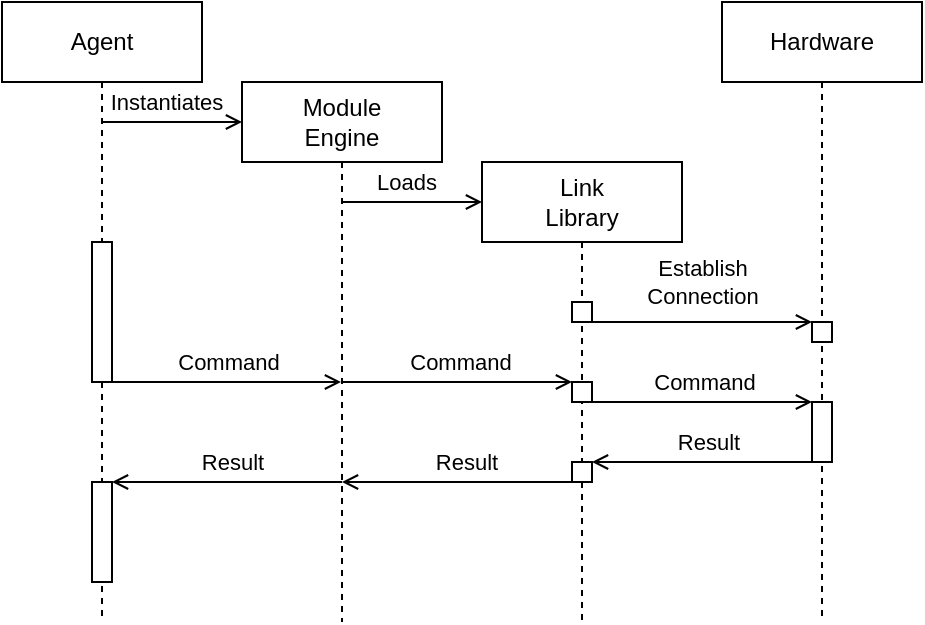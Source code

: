 <mxfile version="24.7.5">
  <diagram name="Page-1" id="2YBvvXClWsGukQMizWep">
    <mxGraphModel dx="522" dy="565" grid="1" gridSize="10" guides="1" tooltips="1" connect="1" arrows="1" fold="1" page="1" pageScale="1" pageWidth="850" pageHeight="1100" math="0" shadow="0">
      <root>
        <mxCell id="0" />
        <mxCell id="1" parent="0" />
        <mxCell id="aM9ryv3xv72pqoxQDRHE-1" value="&lt;div style=&quot;&quot;&gt;&lt;font style=&quot;font-size: 12px;&quot;&gt;Agent&lt;/font&gt;&lt;/div&gt;" style="shape=umlLifeline;perimeter=lifelinePerimeter;whiteSpace=wrap;html=1;container=0;dropTarget=0;collapsible=0;recursiveResize=0;outlineConnect=0;portConstraint=eastwest;newEdgeStyle={&quot;edgeStyle&quot;:&quot;elbowEdgeStyle&quot;,&quot;elbow&quot;:&quot;vertical&quot;,&quot;curved&quot;:0,&quot;rounded&quot;:0};" parent="1" vertex="1">
          <mxGeometry x="120" y="60" width="100" height="310" as="geometry" />
        </mxCell>
        <mxCell id="3Jq0MLk4zh9v0wgFh3Rh-9" value="&lt;span style=&quot;color: rgba(0, 0, 0, 0); font-family: monospace; font-size: 0px; text-align: start;&quot;&gt;%3CmxGraphModel%3E%3Croot%3E%3CmxCell%20id%3D%220%22%2F%3E%3CmxCell%20id%3D%221%22%20parent%3D%220%22%2F%3E%3CmxCell%20id%3D%222%22%20value%3D%22%26lt%3Bspan%20style%3D%26quot%3Bcolor%3A%20rgba(0%2C%200%2C%200%2C%200)%3B%20font-family%3A%20monospace%3B%20font-size%3A%200px%3B%20text-align%3A%20start%3B%20background-color%3A%20rgb(27%2C%2029%2C%2030)%3B%26quot%3B%26gt%3B%253CmxGraphModel%253E%253Croot%253E%253CmxCell%2520id%253D%25220%2522%252F%253E%253CmxCell%2520id%253D%25221%2522%2520parent%253D%25220%2522%252F%253E%253CmxCell%2520id%253D%25222%2522%2520value%253D%2522Module%2526lt%253Bdiv%2526gt%253BAgent%2526lt%253B%252Fdiv%2526gt%253B%2522%2520style%253D%2522shape%253DumlLifeline%253Bperimeter%253DlifelinePerimeter%253BwhiteSpace%253Dwrap%253Bhtml%253D1%253Bcontainer%253D0%253BdropTarget%253D0%253Bcollapsible%253D0%253BrecursiveResize%253D0%253BoutlineConnect%253D0%253BportConstraint%253Deastwest%253BnewEdgeStyle%253D%257B%2526quot%253BedgeStyle%2526quot%253B%253A%2526quot%253BelbowEdgeStyle%2526quot%253B%252C%2526quot%253Belbow%2526quot%253B%253A%2526quot%253Bvertical%2526quot%253B%252C%2526quot%253Bcurved%2526quot%253B%253A0%252C%2526quot%253Brounded%2526quot%253B%253A0%257D%253B%2522%2520vertex%253D%25221%2522%2520parent%253D%25221%2522%253E%253CmxGeometry%2520x%253D%2522220%2522%2520y%253D%252240%2522%2520width%253D%2522100%2522%2520height%253D%2522240%2522%2520as%253D%2522geometry%2522%252F%253E%253C%252FmxCell%253E%253CmxCell%2520id%253D%25223%2522%2520value%253D%2522%2522%2520style%253D%2522html%253D1%253Bpoints%253D%255B%255D%253Bperimeter%253DorthogonalPerimeter%253BoutlineConnect%253D0%253BtargetShapes%253DumlLifeline%253BportConstraint%253Deastwest%253BnewEdgeStyle%253D%257B%2526quot%253BedgeStyle%2526quot%253B%253A%2526quot%253BelbowEdgeStyle%2526quot%253B%252C%2526quot%253Belbow%2526quot%253B%253A%2526quot%253Bvertical%2526quot%253B%252C%2526quot%253Bcurved%2526quot%253B%253A0%252C%2526quot%253Brounded%2526quot%253B%253A0%257D%253B%2522%2520vertex%253D%25221%2522%2520parent%253D%25222%2522%253E%253CmxGeometry%2520x%253D%252245%2522%2520y%253D%252280%2522%2520width%253D%252210%2522%2520height%253D%2522110%2522%2520as%253D%2522geometry%2522%252F%253E%253C%252FmxCell%253E%253C%252Froot%253E%253C%252FmxGraphModel%253E%26lt%3B%2Fspan%26gt%3B%22%20style%3D%22endArrow%3Dblock%3Bhtml%3D1%3Brounded%3D0%3BendFill%3D1%3B%22%20edge%3D%221%22%20parent%3D%221%22%3E%3CmxGeometry%20width%3D%2250%22%20height%3D%2250%22%20relative%3D%221%22%20as%3D%22geometry%22%3E%3CmxPoint%20x%3D%22525%22%20y%3D%22220%22%20as%3D%22sourcePoint%22%2F%3E%3CmxPoint%20x%3D%22410%22%20y%3D%22220%22%20as%3D%22targetPoint%22%2F%3E%3CArray%20as%3D%22points%22%3E%3CmxPoint%20x%3D%22470%22%20y%3D%22220%22%2F%3E%3C%2FArray%3E%3C%2FmxGeometry%3E%3C%2FmxCell%3E%3CmxCell%20id%3D%223%22%20value%3D%22Skill%20Result%22%20style%3D%22edgeLabel%3Bhtml%3D1%3Balign%3Dcenter%3BverticalAlign%3Dmiddle%3Bresizable%3D0%3Bpoints%3D%5B%5D%3BlabelBackgroundColor%3Dnone%3B%22%20vertex%3D%221%22%20connectable%3D%220%22%20parent%3D%222%22%3E%3CmxGeometry%20x%3D%220.188%22%20relative%3D%221%22%20as%3D%22geometry%22%3E%3CmxPoint%20x%3D%2213%22%20y%3D%22-10%22%20as%3D%22offset%22%2F%3E%3C%2FmxGeometry%3E%3C%2FmxCell%3E%3C%2Froot%3E%3C%2FmxGraphModel%3E&lt;/span&gt;&lt;span style=&quot;color: rgba(0, 0, 0, 0); font-family: monospace; font-size: 0px; text-align: start;&quot;&gt;%3CmxGraphModel%3E%3Croot%3E%3CmxCell%20id%3D%220%22%2F%3E%3CmxCell%20id%3D%221%22%20parent%3D%220%22%2F%3E%3CmxCell%20id%3D%222%22%20value%3D%22%26lt%3Bspan%20style%3D%26quot%3Bcolor%3A%20rgba(0%2C%200%2C%200%2C%200)%3B%20font-family%3A%20monospace%3B%20font-size%3A%200px%3B%20text-align%3A%20start%3B%20background-color%3A%20rgb(27%2C%2029%2C%2030)%3B%26quot%3B%26gt%3B%253CmxGraphModel%253E%253Croot%253E%253CmxCell%2520id%253D%25220%2522%252F%253E%253CmxCell%2520id%253D%25221%2522%2520parent%253D%25220%2522%252F%253E%253CmxCell%2520id%253D%25222%2522%2520value%253D%2522Module%2526lt%253Bdiv%2526gt%253BAgent%2526lt%253B%252Fdiv%2526gt%253B%2522%2520style%253D%2522shape%253DumlLifeline%253Bperimeter%253DlifelinePerimeter%253BwhiteSpace%253Dwrap%253Bhtml%253D1%253Bcontainer%253D0%253BdropTarget%253D0%253Bcollapsible%253D0%253BrecursiveResize%253D0%253BoutlineConnect%253D0%253BportConstraint%253Deastwest%253BnewEdgeStyle%253D%257B%2526quot%253BedgeStyle%2526quot%253B%253A%2526quot%253BelbowEdgeStyle%2526quot%253B%252C%2526quot%253Belbow%2526quot%253B%253A%2526quot%253Bvertical%2526quot%253B%252C%2526quot%253Bcurved%2526quot%253B%253A0%252C%2526quot%253Brounded%2526quot%253B%253A0%257D%253B%2522%2520vertex%253D%25221%2522%2520parent%253D%25221%2522%253E%253CmxGeometry%2520x%253D%2522220%2522%2520y%253D%252240%2522%2520width%253D%2522100%2522%2520height%253D%2522240%2522%2520as%253D%2522geometry%2522%252F%253E%253C%252FmxCell%253E%253CmxCell%2520id%253D%25223%2522%2520value%253D%2522%2522%2520style%253D%2522html%253D1%253Bpoints%253D%255B%255D%253Bperimeter%253DorthogonalPerimeter%253BoutlineConnect%253D0%253BtargetShapes%253DumlLifeline%253BportConstraint%253Deastwest%253BnewEdgeStyle%253D%257B%2526quot%253BedgeStyle%2526quot%253B%253A%2526quot%253BelbowEdgeStyle%2526quot%253B%252C%2526quot%253Belbow%2526quot%253B%253A%2526quot%253Bvertical%2526quot%253B%252C%2526quot%253Bcurved%2526quot%253B%253A0%252C%2526quot%253Brounded%2526quot%253B%253A0%257D%253B%2522%2520vertex%253D%25221%2522%2520parent%253D%25222%2522%253E%253CmxGeometry%2520x%253D%252245%2522%2520y%253D%252280%2522%2520width%253D%252210%2522%2520height%253D%2522110%2522%2520as%253D%2522geometry%2522%252F%253E%253C%252FmxCell%253E%253C%252Froot%253E%253C%252FmxGraphModel%253E%26lt%3B%2Fspan%26gt%3B%22%20style%3D%22endArrow%3Dblock%3Bhtml%3D1%3Brounded%3D0%3BendFill%3D1%3B%22%20edge%3D%221%22%20parent%3D%221%22%3E%3CmxGeometry%20width%3D%2250%22%20height%3D%2250%22%20relative%3D%221%22%20as%3D%22geometry%22%3E%3CmxPoint%20x%3D%22525%22%20y%3D%22220%22%20as%3D%22sourcePoint%22%2F%3E%3CmxPoint%20x%3D%22410%22%20y%3D%22220%22%20as%3D%22targetPoint%22%2F%3E%3CArray%20as%3D%22points%22%3E%3CmxPoint%20x%3D%22470%22%20y%3D%22220%22%2F%3E%3C%2FArray%3E%3C%2FmxGeometry%3E%3C%2FmxCell%3E%3CmxCell%20id%3D%223%22%20value%3D%22Skill%20Result%22%20style%3D%22edgeLabel%3Bhtml%3D1%3Balign%3Dcenter%3BverticalAlign%3Dmiddle%3Bresizable%3D0%3Bpoints%3D%5B%5D%3BlabelBackgroundColor%3Dnone%3B%22%20vertex%3D%221%22%20connectable%3D%220%22%20parent%3D%222%22%3E%3CmxGeometry%20x%3D%220.188%22%20relative%3D%221%22%20as%3D%22geometry%22%3E%3CmxPoint%20x%3D%2213%22%20y%3D%22-10%22%20as%3D%22offset%22%2F%3E%3C%2FmxGeometry%3E%3C%2FmxCell%3E%3C%2Froot%3E%3C%2FmxGraphModel%3E&lt;/span&gt;&lt;span style=&quot;color: rgba(0, 0, 0, 0); font-family: monospace; font-size: 0px; text-align: start;&quot;&gt;%3CmxGraphModel%3E%3Croot%3E%3CmxCell%20id%3D%220%22%2F%3E%3CmxCell%20id%3D%221%22%20parent%3D%220%22%2F%3E%3CmxCell%20id%3D%222%22%20value%3D%22%26lt%3Bspan%20style%3D%26quot%3Bcolor%3A%20rgba(0%2C%200%2C%200%2C%200)%3B%20font-family%3A%20monospace%3B%20font-size%3A%200px%3B%20text-align%3A%20start%3B%20background-color%3A%20rgb(27%2C%2029%2C%2030)%3B%26quot%3B%26gt%3B%253CmxGraphModel%253E%253Croot%253E%253CmxCell%2520id%253D%25220%2522%252F%253E%253CmxCell%2520id%253D%25221%2522%2520parent%253D%25220%2522%252F%253E%253CmxCell%2520id%253D%25222%2522%2520value%253D%2522Module%2526lt%253Bdiv%2526gt%253BAgent%2526lt%253B%252Fdiv%2526gt%253B%2522%2520style%253D%2522shape%253DumlLifeline%253Bperimeter%253DlifelinePerimeter%253BwhiteSpace%253Dwrap%253Bhtml%253D1%253Bcontainer%253D0%253BdropTarget%253D0%253Bcollapsible%253D0%253BrecursiveResize%253D0%253BoutlineConnect%253D0%253BportConstraint%253Deastwest%253BnewEdgeStyle%253D%257B%2526quot%253BedgeStyle%2526quot%253B%253A%2526quot%253BelbowEdgeStyle%2526quot%253B%252C%2526quot%253Belbow%2526quot%253B%253A%2526quot%253Bvertical%2526quot%253B%252C%2526quot%253Bcurved%2526quot%253B%253A0%252C%2526quot%253Brounded%2526quot%253B%253A0%257D%253B%2522%2520vertex%253D%25221%2522%2520parent%253D%25221%2522%253E%253CmxGeometry%2520x%253D%2522220%2522%2520y%253D%252240%2522%2520width%253D%2522100%2522%2520height%253D%2522240%2522%2520as%253D%2522geometry%2522%252F%253E%253C%252FmxCell%253E%253CmxCell%2520id%253D%25223%2522%2520value%253D%2522%2522%2520style%253D%2522html%253D1%253Bpoints%253D%255B%255D%253Bperimeter%253DorthogonalPerimeter%253BoutlineConnect%253D0%253BtargetShapes%253DumlLifeline%253BportConstraint%253Deastwest%253BnewEdgeStyle%253D%257B%2526quot%253BedgeStyle%2526quot%253B%253A%2526quot%253BelbowEdgeStyle%2526quot%253B%252C%2526quot%253Belbow%2526quot%253B%253A%2526quot%253Bvertical%2526quot%253B%252C%2526quot%253Bcurved%2526quot%253B%253A0%252C%2526quot%253Brounded%2526quot%253B%253A0%257D%253B%2522%2520vertex%253D%25221%2522%2520parent%253D%25222%2522%253E%253CmxGeometry%2520x%253D%252245%2522%2520y%253D%252280%2522%2520width%253D%252210%2522%2520height%253D%2522110%2522%2520as%253D%2522geometry%2522%252F%253E%253C%252FmxCell%253E%253C%252Froot%253E%253C%252FmxGraphModel%253E%26lt%3B%2Fspan%26gt%3B%22%20style%3D%22endArrow%3Dblock%3Bhtml%3D1%3Brounded%3D0%3BendFill%3D1%3B%22%20edge%3D%221%22%20parent%3D%221%22%3E%3CmxGeometry%20width%3D%2250%22%20height%3D%2250%22%20relative%3D%221%22%20as%3D%22geometry%22%3E%3CmxPoint%20x%3D%22525%22%20y%3D%22220%22%20as%3D%22sourcePoint%22%2F%3E%3CmxPoint%20x%3D%22410%22%20y%3D%22220%22%20as%3D%22targetPoint%22%2F%3E%3CArray%20as%3D%22points%22%3E%3CmxPoint%20x%3D%22470%22%20y%3D%22220%22%2F%3E%3C%2FArray%3E%3C%2FmxGeometry%3E%3C%2FmxCell%3E%3CmxCell%20id%3D%223%22%20value%3D%22Skill%20Result%22%20style%3D%22edgeLabel%3Bhtml%3D1%3Balign%3Dcenter%3BverticalAlign%3Dmiddle%3Bresizable%3D0%3Bpoints%3D%5B%5D%3BlabelBackgroundColor%3Dnone%3B%22%20vertex%3D%221%22%20connectable%3D%220%22%20parent%3D%222%22%3E%3CmxGeometry%20x%3D%220.188%22%20relative%3D%221%22%20as%3D%22geometry%22%3E%3CmxPoint%20x%3D%2213%22%20y%3D%22-10%22%20as%3D%22offset%22%2F%3E%3C%2FmxGeometry%3E%3C%2FmxCell%3E%3C%2Froot%3E%3C%2FmxGraphModel%3E&lt;/span&gt;&lt;span style=&quot;color: rgba(0, 0, 0, 0); font-family: monospace; font-size: 0px; text-align: start;&quot;&gt;%3CmxGraphModel%3E%3Croot%3E%3CmxCell%20id%3D%220%22%2F%3E%3CmxCell%20id%3D%221%22%20parent%3D%220%22%2F%3E%3CmxCell%20id%3D%222%22%20value%3D%22%26lt%3Bspan%20style%3D%26quot%3Bcolor%3A%20rgba(0%2C%200%2C%200%2C%200)%3B%20font-family%3A%20monospace%3B%20font-size%3A%200px%3B%20text-align%3A%20start%3B%20background-color%3A%20rgb(27%2C%2029%2C%2030)%3B%26quot%3B%26gt%3B%253CmxGraphModel%253E%253Croot%253E%253CmxCell%2520id%253D%25220%2522%252F%253E%253CmxCell%2520id%253D%25221%2522%2520parent%253D%25220%2522%252F%253E%253CmxCell%2520id%253D%25222%2522%2520value%253D%2522Module%2526lt%253Bdiv%2526gt%253BAgent%2526lt%253B%252Fdiv%2526gt%253B%2522%2520style%253D%2522shape%253DumlLifeline%253Bperimeter%253DlifelinePerimeter%253BwhiteSpace%253Dwrap%253Bhtml%253D1%253Bcontainer%253D0%253BdropTarget%253D0%253Bcollapsible%253D0%253BrecursiveResize%253D0%253BoutlineConnect%253D0%253BportConstraint%253Deastwest%253BnewEdgeStyle%253D%257B%2526quot%253BedgeStyle%2526quot%253B%253A%2526quot%253BelbowEdgeStyle%2526quot%253B%252C%2526quot%253Belbow%2526quot%253B%253A%2526quot%253Bvertical%2526quot%253B%252C%2526quot%253Bcurved%2526quot%253B%253A0%252C%2526quot%253Brounded%2526quot%253B%253A0%257D%253B%2522%2520vertex%253D%25221%2522%2520parent%253D%25221%2522%253E%253CmxGeometry%2520x%253D%2522220%2522%2520y%253D%252240%2522%2520width%253D%2522100%2522%2520height%253D%2522240%2522%2520as%253D%2522geometry%2522%252F%253E%253C%252FmxCell%253E%253CmxCell%2520id%253D%25223%2522%2520value%253D%2522%2522%2520style%253D%2522html%253D1%253Bpoints%253D%255B%255D%253Bperimeter%253DorthogonalPerimeter%253BoutlineConnect%253D0%253BtargetShapes%253DumlLifeline%253BportConstraint%253Deastwest%253BnewEdgeStyle%253D%257B%2526quot%253BedgeStyle%2526quot%253B%253A%2526quot%253BelbowEdgeStyle%2526quot%253B%252C%2526quot%253Belbow%2526quot%253B%253A%2526quot%253Bvertical%2526quot%253B%252C%2526quot%253Bcurved%2526quot%253B%253A0%252C%2526quot%253Brounded%2526quot%253B%253A0%257D%253B%2522%2520vertex%253D%25221%2522%2520parent%253D%25222%2522%253E%253CmxGeometry%2520x%253D%252245%2522%2520y%253D%252280%2522%2520width%253D%252210%2522%2520height%253D%2522110%2522%2520as%253D%2522geometry%2522%252F%253E%253C%252FmxCell%253E%253C%252Froot%253E%253C%252FmxGraphModel%253E%26lt%3B%2Fspan%26gt%3B%22%20style%3D%22endArrow%3Dblock%3Bhtml%3D1%3Brounded%3D0%3BendFill%3D1%3B%22%20edge%3D%221%22%20parent%3D%221%22%3E%3CmxGeometry%20width%3D%2250%22%20height%3D%2250%22%20relative%3D%221%22%20as%3D%22geometry%22%3E%3CmxPoint%20x%3D%22525%22%20y%3D%22220%22%20as%3D%22sourcePoint%22%2F%3E%3CmxPoint%20x%3D%22410%22%20y%3D%22220%22%20as%3D%22targetPoint%22%2F%3E%3CArray%20as%3D%22points%22%3E%3CmxPoint%20x%3D%22470%22%20y%3D%22220%22%2F%3E%3C%2FArray%3E%3C%2FmxGeometry%3E%3C%2FmxCell%3E%3CmxCell%20id%3D%223%22%20value%3D%22Skill%20Result%22%20style%3D%22edgeLabel%3Bhtml%3D1%3Balign%3Dcenter%3BverticalAlign%3Dmiddle%3Bresizable%3D0%3Bpoints%3D%5B%5D%3BlabelBackgroundColor%3Dnone%3B%22%20vertex%3D%221%22%20connectable%3D%220%22%20parent%3D%222%22%3E%3CmxGeometry%20x%3D%220.188%22%20relative%3D%221%22%20as%3D%22geometry%22%3E%3CmxPoint%20x%3D%2213%22%20y%3D%22-10%22%20as%3D%22offset%22%2F%3E%3C%2FmxGeometry%3E%3C%2FmxCell%3E%3C%2Froot%3E%3C%2FmxGraphModel%3E&lt;/span&gt;&lt;span style=&quot;color: rgba(0, 0, 0, 0); font-family: monospace; font-size: 0px; text-align: start;&quot;&gt;%3CmxGraphModel%3E%3Croot%3E%3CmxCell%20id%3D%220%22%2F%3E%3CmxCell%20id%3D%221%22%20parent%3D%220%22%2F%3E%3CmxCell%20id%3D%222%22%20value%3D%22%26lt%3Bspan%20style%3D%26quot%3Bcolor%3A%20rgba(0%2C%200%2C%200%2C%200)%3B%20font-family%3A%20monospace%3B%20font-size%3A%200px%3B%20text-align%3A%20start%3B%20background-color%3A%20rgb(27%2C%2029%2C%2030)%3B%26quot%3B%26gt%3B%253CmxGraphModel%253E%253Croot%253E%253CmxCell%2520id%253D%25220%2522%252F%253E%253CmxCell%2520id%253D%25221%2522%2520parent%253D%25220%2522%252F%253E%253CmxCell%2520id%253D%25222%2522%2520value%253D%2522Module%2526lt%253Bdiv%2526gt%253BAgent%2526lt%253B%252Fdiv%2526gt%253B%2522%2520style%253D%2522shape%253DumlLifeline%253Bperimeter%253DlifelinePerimeter%253BwhiteSpace%253Dwrap%253Bhtml%253D1%253Bcontainer%253D0%253BdropTarget%253D0%253Bcollapsible%253D0%253BrecursiveResize%253D0%253BoutlineConnect%253D0%253BportConstraint%253Deastwest%253BnewEdgeStyle%253D%257B%2526quot%253BedgeStyle%2526quot%253B%253A%2526quot%253BelbowEdgeStyle%2526quot%253B%252C%2526quot%253Belbow%2526quot%253B%253A%2526quot%253Bvertical%2526quot%253B%252C%2526quot%253Bcurved%2526quot%253B%253A0%252C%2526quot%253Brounded%2526quot%253B%253A0%257D%253B%2522%2520vertex%253D%25221%2522%2520parent%253D%25221%2522%253E%253CmxGeometry%2520x%253D%2522220%2522%2520y%253D%252240%2522%2520width%253D%2522100%2522%2520height%253D%2522240%2522%2520as%253D%2522geometry%2522%252F%253E%253C%252FmxCell%253E%253CmxCell%2520id%253D%25223%2522%2520value%253D%2522%2522%2520style%253D%2522html%253D1%253Bpoints%253D%255B%255D%253Bperimeter%253DorthogonalPerimeter%253BoutlineConnect%253D0%253BtargetShapes%253DumlLifeline%253BportConstraint%253Deastwest%253BnewEdgeStyle%253D%257B%2526quot%253BedgeStyle%2526quot%253B%253A%2526quot%253BelbowEdgeStyle%2526quot%253B%252C%2526quot%253Belbow%2526quot%253B%253A%2526quot%253Bvertical%2526quot%253B%252C%2526quot%253Bcurved%2526quot%253B%253A0%252C%2526quot%253Brounded%2526quot%253B%253A0%257D%253B%2522%2520vertex%253D%25221%2522%2520parent%253D%25222%2522%253E%253CmxGeometry%2520x%253D%252245%2522%2520y%253D%252280%2522%2520width%253D%252210%2522%2520height%253D%2522110%2522%2520as%253D%2522geometry%2522%252F%253E%253C%252FmxCell%253E%253C%252Froot%253E%253C%252FmxGraphModel%253E%26lt%3B%2Fspan%26gt%3B%22%20style%3D%22endArrow%3Dblock%3Bhtml%3D1%3Brounded%3D0%3BendFill%3D1%3B%22%20edge%3D%221%22%20parent%3D%221%22%3E%3CmxGeometry%20width%3D%2250%22%20height%3D%2250%22%20relative%3D%221%22%20as%3D%22geometry%22%3E%3CmxPoint%20x%3D%22525%22%20y%3D%22220%22%20as%3D%22sourcePoint%22%2F%3E%3CmxPoint%20x%3D%22410%22%20y%3D%22220%22%20as%3D%22targetPoint%22%2F%3E%3CArray%20as%3D%22points%22%3E%3CmxPoint%20x%3D%22470%22%20y%3D%22220%22%2F%3E%3C%2FArray%3E%3C%2FmxGeometry%3E%3C%2FmxCell%3E%3CmxCell%20id%3D%223%22%20value%3D%22Skill%20Result%22%20style%3D%22edgeLabel%3Bhtml%3D1%3Balign%3Dcenter%3BverticalAlign%3Dmiddle%3Bresizable%3D0%3Bpoints%3D%5B%5D%3BlabelBackgroundColor%3Dnone%3B%22%20vertex%3D%221%22%20connectable%3D%220%22%20parent%3D%222%22%3E%3CmxGeometry%20x%3D%220.188%22%20relative%3D%221%22%20as%3D%22geometry%22%3E%3CmxPoint%20x%3D%2213%22%20y%3D%22-10%22%20as%3D%22offset%22%2F%3E%3C%2FmxGeometry%3E%3C%2FmxCell%3E%3C%2Froot%3E%3C%2FmxGraphModel%3E&lt;/span&gt;&lt;span style=&quot;color: rgba(0, 0, 0, 0); font-family: monospace; font-size: 0px; text-align: start;&quot;&gt;%3CmxGraphModel%3E%3Croot%3E%3CmxCell%20id%3D%220%22%2F%3E%3CmxCell%20id%3D%221%22%20parent%3D%220%22%2F%3E%3CmxCell%20id%3D%222%22%20value%3D%22%26lt%3Bspan%20style%3D%26quot%3Bcolor%3A%20rgba(0%2C%200%2C%200%2C%200)%3B%20font-family%3A%20monospace%3B%20font-size%3A%200px%3B%20text-align%3A%20start%3B%20background-color%3A%20rgb(27%2C%2029%2C%2030)%3B%26quot%3B%26gt%3B%253CmxGraphModel%253E%253Croot%253E%253CmxCell%2520id%253D%25220%2522%252F%253E%253CmxCell%2520id%253D%25221%2522%2520parent%253D%25220%2522%252F%253E%253CmxCell%2520id%253D%25222%2522%2520value%253D%2522Module%2526lt%253Bdiv%2526gt%253BAgent%2526lt%253B%252Fdiv%2526gt%253B%2522%2520style%253D%2522shape%253DumlLifeline%253Bperimeter%253DlifelinePerimeter%253BwhiteSpace%253Dwrap%253Bhtml%253D1%253Bcontainer%253D0%253BdropTarget%253D0%253Bcollapsible%253D0%253BrecursiveResize%253D0%253BoutlineConnect%253D0%253BportConstraint%253Deastwest%253BnewEdgeStyle%253D%257B%2526quot%253BedgeStyle%2526quot%253B%253A%2526quot%253BelbowEdgeStyle%2526quot%253B%252C%2526quot%253Belbow%2526quot%253B%253A%2526quot%253Bvertical%2526quot%253B%252C%2526quot%253Bcurved%2526quot%253B%253A0%252C%2526quot%253Brounded%2526quot%253B%253A0%257D%253B%2522%2520vertex%253D%25221%2522%2520parent%253D%25221%2522%253E%253CmxGeometry%2520x%253D%2522220%2522%2520y%253D%252240%2522%2520width%253D%2522100%2522%2520height%253D%2522240%2522%2520as%253D%2522geometry%2522%252F%253E%253C%252FmxCell%253E%253CmxCell%2520id%253D%25223%2522%2520value%253D%2522%2522%2520style%253D%2522html%253D1%253Bpoints%253D%255B%255D%253Bperimeter%253DorthogonalPerimeter%253BoutlineConnect%253D0%253BtargetShapes%253DumlLifeline%253BportConstraint%253Deastwest%253BnewEdgeStyle%253D%257B%2526quot%253BedgeStyle%2526quot%253B%253A%2526quot%253BelbowEdgeStyle%2526quot%253B%252C%2526quot%253Belbow%2526quot%253B%253A%2526quot%253Bvertical%2526quot%253B%252C%2526quot%253Bcurved%2526quot%253B%253A0%252C%2526quot%253Brounded%2526quot%253B%253A0%257D%253B%2522%2520vertex%253D%25221%2522%2520parent%253D%25222%2522%253E%253CmxGeometry%2520x%253D%252245%2522%2520y%253D%252280%2522%2520width%253D%252210%2522%2520height%253D%2522110%2522%2520as%253D%2522geometry%2522%252F%253E%253C%252FmxCell%253E%253C%252Froot%253E%253C%252FmxGraphModel%253E%26lt%3B%2Fspan%26gt%3B%22%20style%3D%22endArrow%3Dblock%3Bhtml%3D1%3Brounded%3D0%3BendFill%3D1%3B%22%20edge%3D%221%22%20parent%3D%221%22%3E%3CmxGeometry%20width%3D%2250%22%20height%3D%2250%22%20relative%3D%221%22%20as%3D%22geometry%22%3E%3CmxPoint%20x%3D%22525%22%20y%3D%22220%22%20as%3D%22sourcePoint%22%2F%3E%3CmxPoint%20x%3D%22410%22%20y%3D%22220%22%20as%3D%22targetPoint%22%2F%3E%3CArray%20as%3D%22points%22%3E%3CmxPoint%20x%3D%22470%22%20y%3D%22220%22%2F%3E%3C%2FArray%3E%3C%2FmxGeometry%3E%3C%2FmxCell%3E%3CmxCell%20id%3D%223%22%20value%3D%22Skill%20Result%22%20style%3D%22edgeLabel%3Bhtml%3D1%3Balign%3Dcenter%3BverticalAlign%3Dmiddle%3Bresizable%3D0%3Bpoints%3D%5B%5D%3BlabelBackgroundColor%3Dnone%3B%22%20vertex%3D%221%22%20connectable%3D%220%22%20parent%3D%222%22%3E%3CmxGeometry%20x%3D%220.188%22%20relative%3D%221%22%20as%3D%22geometry%22%3E%3CmxPoint%20x%3D%2213%22%20y%3D%22-10%22%20as%3D%22offset%22%2F%3E%3C%2FmxGeometry%3E%3C%2FmxCell%3E%3C%2Froot%3E%3C%2FmxGraphModel%3E&lt;/span&gt;&lt;span style=&quot;color: rgba(0, 0, 0, 0); font-family: monospace; font-size: 0px; text-align: start;&quot;&gt;%3CmxGraphModel%3E%3Croot%3E%3CmxCell%20id%3D%220%22%2F%3E%3CmxCell%20id%3D%221%22%20parent%3D%220%22%2F%3E%3CmxCell%20id%3D%222%22%20value%3D%22%26lt%3Bspan%20style%3D%26quot%3Bcolor%3A%20rgba(0%2C%200%2C%200%2C%200)%3B%20font-family%3A%20monospace%3B%20font-size%3A%200px%3B%20text-align%3A%20start%3B%20background-color%3A%20rgb(27%2C%2029%2C%2030)%3B%26quot%3B%26gt%3B%253CmxGraphModel%253E%253Croot%253E%253CmxCell%2520id%253D%25220%2522%252F%253E%253CmxCell%2520id%253D%25221%2522%2520parent%253D%25220%2522%252F%253E%253CmxCell%2520id%253D%25222%2522%2520value%253D%2522Module%2526lt%253Bdiv%2526gt%253BAgent%2526lt%253B%252Fdiv%2526gt%253B%2522%2520style%253D%2522shape%253DumlLifeline%253Bperimeter%253DlifelinePerimeter%253BwhiteSpace%253Dwrap%253Bhtml%253D1%253Bcontainer%253D0%253BdropTarget%253D0%253Bcollapsible%253D0%253BrecursiveResize%253D0%253BoutlineConnect%253D0%253BportConstraint%253Deastwest%253BnewEdgeStyle%253D%257B%2526quot%253BedgeStyle%2526quot%253B%253A%2526quot%253BelbowEdgeStyle%2526quot%253B%252C%2526quot%253Belbow%2526quot%253B%253A%2526quot%253Bvertical%2526quot%253B%252C%2526quot%253Bcurved%2526quot%253B%253A0%252C%2526quot%253Brounded%2526quot%253B%253A0%257D%253B%2522%2520vertex%253D%25221%2522%2520parent%253D%25221%2522%253E%253CmxGeometry%2520x%253D%2522220%2522%2520y%253D%252240%2522%2520width%253D%2522100%2522%2520height%253D%2522240%2522%2520as%253D%2522geometry%2522%252F%253E%253C%252FmxCell%253E%253CmxCell%2520id%253D%25223%2522%2520value%253D%2522%2522%2520style%253D%2522html%253D1%253Bpoints%253D%255B%255D%253Bperimeter%253DorthogonalPerimeter%253BoutlineConnect%253D0%253BtargetShapes%253DumlLifeline%253BportConstraint%253Deastwest%253BnewEdgeStyle%253D%257B%2526quot%253BedgeStyle%2526quot%253B%253A%2526quot%253BelbowEdgeStyle%2526quot%253B%252C%2526quot%253Belbow%2526quot%253B%253A%2526quot%253Bvertical%2526quot%253B%252C%2526quot%253Bcurved%2526quot%253B%253A0%252C%2526quot%253Brounded%2526quot%253B%253A0%257D%253B%2522%2520vertex%253D%25221%2522%2520parent%253D%25222%2522%253E%253CmxGeometry%2520x%253D%252245%2522%2520y%253D%252280%2522%2520width%253D%252210%2522%2520height%253D%2522110%2522%2520as%253D%2522geometry%2522%252F%253E%253C%252FmxCell%253E%253C%252Froot%253E%253C%252FmxGraphModel%253E%26lt%3B%2Fspan%26gt%3B%22%20style%3D%22endArrow%3Dblock%3Bhtml%3D1%3Brounded%3D0%3BendFill%3D1%3B%22%20edge%3D%221%22%20parent%3D%221%22%3E%3CmxGeometry%20width%3D%2250%22%20height%3D%2250%22%20relative%3D%221%22%20as%3D%22geometry%22%3E%3CmxPoint%20x%3D%22525%22%20y%3D%22220%22%20as%3D%22sourcePoint%22%2F%3E%3CmxPoint%20x%3D%22410%22%20y%3D%22220%22%20as%3D%22targetPoint%22%2F%3E%3CArray%20as%3D%22points%22%3E%3CmxPoint%20x%3D%22470%22%20y%3D%22220%22%2F%3E%3C%2FArray%3E%3C%2FmxGeometry%3E%3C%2FmxCell%3E%3CmxCell%20id%3D%223%22%20value%3D%22Skill%20Result%22%20style%3D%22edgeLabel%3Bhtml%3D1%3Balign%3Dcenter%3BverticalAlign%3Dmiddle%3Bresizable%3D0%3Bpoints%3D%5B%5D%3BlabelBackgroundColor%3Dnone%3B%22%20vertex%3D%221%22%20connectable%3D%220%22%20parent%3D%222%22%3E%3CmxGeometry%20x%3D%220.188%22%20relative%3D%221%22%20as%3D%22geometry%22%3E%3CmxPoint%20x%3D%2213%22%20y%3D%22-10%22%20as%3D%22offset%22%2F%3E%3C%2FmxGeometry%3E%3C%2FmxCell%3E%3C%2Froot%3E%3C%2FmxGraphModel%3E&lt;/span&gt;&lt;span style=&quot;color: rgba(0, 0, 0, 0); font-family: monospace; font-size: 0px; text-align: start;&quot;&gt;%3CmxGraphModel%3E%3Croot%3E%3CmxCell%20id%3D%220%22%2F%3E%3CmxCell%20id%3D%221%22%20parent%3D%220%22%2F%3E%3CmxCell%20id%3D%222%22%20value%3D%22%26lt%3Bspan%20style%3D%26quot%3Bcolor%3A%20rgba(0%2C%200%2C%200%2C%200)%3B%20font-family%3A%20monospace%3B%20font-size%3A%200px%3B%20text-align%3A%20start%3B%20background-color%3A%20rgb(27%2C%2029%2C%2030)%3B%26quot%3B%26gt%3B%253CmxGraphModel%253E%253Croot%253E%253CmxCell%2520id%253D%25220%2522%252F%253E%253CmxCell%2520id%253D%25221%2522%2520parent%253D%25220%2522%252F%253E%253CmxCell%2520id%253D%25222%2522%2520value%253D%2522Module%2526lt%253Bdiv%2526gt%253BAgent%2526lt%253B%252Fdiv%2526gt%253B%2522%2520style%253D%2522shape%253DumlLifeline%253Bperimeter%253DlifelinePerimeter%253BwhiteSpace%253Dwrap%253Bhtml%253D1%253Bcontainer%253D0%253BdropTarget%253D0%253Bcollapsible%253D0%253BrecursiveResize%253D0%253BoutlineConnect%253D0%253BportConstraint%253Deastwest%253BnewEdgeStyle%253D%257B%2526quot%253BedgeStyle%2526quot%253B%253A%2526quot%253BelbowEdgeStyle%2526quot%253B%252C%2526quot%253Belbow%2526quot%253B%253A%2526quot%253Bvertical%2526quot%253B%252C%2526quot%253Bcurved%2526quot%253B%253A0%252C%2526quot%253Brounded%2526quot%253B%253A0%257D%253B%2522%2520vertex%253D%25221%2522%2520parent%253D%25221%2522%253E%253CmxGeometry%2520x%253D%2522220%2522%2520y%253D%252240%2522%2520width%253D%2522100%2522%2520height%253D%2522240%2522%2520as%253D%2522geometry%2522%252F%253E%253C%252FmxCell%253E%253CmxCell%2520id%253D%25223%2522%2520value%253D%2522%2522%2520style%253D%2522html%253D1%253Bpoints%253D%255B%255D%253Bperimeter%253DorthogonalPerimeter%253BoutlineConnect%253D0%253BtargetShapes%253DumlLifeline%253BportConstraint%253Deastwest%253BnewEdgeStyle%253D%257B%2526quot%253BedgeStyle%2526quot%253B%253A%2526quot%253BelbowEdgeStyle%2526quot%253B%252C%2526quot%253Belbow%2526quot%253B%253A%2526quot%253Bvertical%2526quot%253B%252C%2526quot%253Bcurved%2526quot%253B%253A0%252C%2526quot%253Brounded%2526quot%253B%253A0%257D%253B%2522%2520vertex%253D%25221%2522%2520parent%253D%25222%2522%253E%253CmxGeometry%2520x%253D%252245%2522%2520y%253D%252280%2522%2520width%253D%252210%2522%2520height%253D%2522110%2522%2520as%253D%2522geometry%2522%252F%253E%253C%252FmxCell%253E%253C%252Froot%253E%253C%252FmxGraphModel%253E%26lt%3B%2Fspan%26gt%3B%22%20style%3D%22endArrow%3Dblock%3Bhtml%3D1%3Brounded%3D0%3BendFill%3D1%3B%22%20edge%3D%221%22%20parent%3D%221%22%3E%3CmxGeometry%20width%3D%2250%22%20height%3D%2250%22%20relative%3D%221%22%20as%3D%22geometry%22%3E%3CmxPoint%20x%3D%22525%22%20y%3D%22220%22%20as%3D%22sourcePoint%22%2F%3E%3CmxPoint%20x%3D%22410%22%20y%3D%22220%22%20as%3D%22targetPoint%22%2F%3E%3CArray%20as%3D%22points%22%3E%3CmxPoint%20x%3D%22470%22%20y%3D%22220%22%2F%3E%3C%2FArray%3E%3C%2FmxGeometry%3E%3C%2FmxCell%3E%3CmxCell%20id%3D%223%22%20value%3D%22Skill%20Result%22%20style%3D%22edgeLabel%3Bhtml%3D1%3Balign%3Dcenter%3BverticalAlign%3Dmiddle%3Bresizable%3D0%3Bpoints%3D%5B%5D%3BlabelBackgroundColor%3Dnone%3B%22%20vertex%3D%221%22%20connectable%3D%220%22%20parent%3D%222%22%3E%3CmxGeometry%20x%3D%220.188%22%20relative%3D%221%22%20as%3D%22geometry%22%3E%3CmxPoint%20x%3D%2213%22%20y%3D%22-10%22%20as%3D%22offset%22%2F%3E%3C%2FmxGeometry%3E%3C%2FmxCell%3E%3C%2Froot%3E%3C%2FmxGraphModel%3E&lt;/span&gt;&lt;span style=&quot;color: rgba(0, 0, 0, 0); font-family: monospace; font-size: 0px; text-align: start;&quot;&gt;%3CmxGraphModel%3E%3Croot%3E%3CmxCell%20id%3D%220%22%2F%3E%3CmxCell%20id%3D%221%22%20parent%3D%220%22%2F%3E%3CmxCell%20id%3D%222%22%20value%3D%22%26lt%3Bspan%20style%3D%26quot%3Bcolor%3A%20rgba(0%2C%200%2C%200%2C%200)%3B%20font-family%3A%20monospace%3B%20font-size%3A%200px%3B%20text-align%3A%20start%3B%20background-color%3A%20rgb(27%2C%2029%2C%2030)%3B%26quot%3B%26gt%3B%253CmxGraphModel%253E%253Croot%253E%253CmxCell%2520id%253D%25220%2522%252F%253E%253CmxCell%2520id%253D%25221%2522%2520parent%253D%25220%2522%252F%253E%253CmxCell%2520id%253D%25222%2522%2520value%253D%2522Module%2526lt%253Bdiv%2526gt%253BAgent%2526lt%253B%252Fdiv%2526gt%253B%2522%2520style%253D%2522shape%253DumlLifeline%253Bperimeter%253DlifelinePerimeter%253BwhiteSpace%253Dwrap%253Bhtml%253D1%253Bcontainer%253D0%253BdropTarget%253D0%253Bcollapsible%253D0%253BrecursiveResize%253D0%253BoutlineConnect%253D0%253BportConstraint%253Deastwest%253BnewEdgeStyle%253D%257B%2526quot%253BedgeStyle%2526quot%253B%253A%2526quot%253BelbowEdgeStyle%2526quot%253B%252C%2526quot%253Belbow%2526quot%253B%253A%2526quot%253Bvertical%2526quot%253B%252C%2526quot%253Bcurved%2526quot%253B%253A0%252C%2526quot%253Brounded%2526quot%253B%253A0%257D%253B%2522%2520vertex%253D%25221%2522%2520parent%253D%25221%2522%253E%253CmxGeometry%2520x%253D%2522220%2522%2520y%253D%252240%2522%2520width%253D%2522100%2522%2520height%253D%2522240%2522%2520as%253D%2522geometry%2522%252F%253E%253C%252FmxCell%253E%253CmxCell%2520id%253D%25223%2522%2520value%253D%2522%2522%2520style%253D%2522html%253D1%253Bpoints%253D%255B%255D%253Bperimeter%253DorthogonalPerimeter%253BoutlineConnect%253D0%253BtargetShapes%253DumlLifeline%253BportConstraint%253Deastwest%253BnewEdgeStyle%253D%257B%2526quot%253BedgeStyle%2526quot%253B%253A%2526quot%253BelbowEdgeStyle%2526quot%253B%252C%2526quot%253Belbow%2526quot%253B%253A%2526quot%253Bvertical%2526quot%253B%252C%2526quot%253Bcurved%2526quot%253B%253A0%252C%2526quot%253Brounded%2526quot%253B%253A0%257D%253B%2522%2520vertex%253D%25221%2522%2520parent%253D%25222%2522%253E%253CmxGeometry%2520x%253D%252245%2522%2520y%253D%252280%2522%2520width%253D%252210%2522%2520height%253D%2522110%2522%2520as%253D%2522geometry%2522%252F%253E%253C%252FmxCell%253E%253C%252Froot%253E%253C%252FmxGraphModel%253E%26lt%3B%2Fspan%26gt%3B%22%20style%3D%22endArrow%3Dblock%3Bhtml%3D1%3Brounded%3D0%3BendFill%3D1%3B%22%20edge%3D%221%22%20parent%3D%221%22%3E%3CmxGeometry%20width%3D%2250%22%20height%3D%2250%22%20relative%3D%221%22%20as%3D%22geometry%22%3E%3CmxPoint%20x%3D%22525%22%20y%3D%22220%22%20as%3D%22sourcePoint%22%2F%3E%3CmxPoint%20x%3D%22410%22%20y%3D%22220%22%20as%3D%22targetPoint%22%2F%3E%3CArray%20as%3D%22points%22%3E%3CmxPoint%20x%3D%22470%22%20y%3D%22220%22%2F%3E%3C%2FArray%3E%3C%2FmxGeometry%3E%3C%2FmxCell%3E%3CmxCell%20id%3D%223%22%20value%3D%22Skill%20Result%22%20style%3D%22edgeLabel%3Bhtml%3D1%3Balign%3Dcenter%3BverticalAlign%3Dmiddle%3Bresizable%3D0%3Bpoints%3D%5B%5D%3BlabelBackgroundColor%3Dnone%3B%22%20vertex%3D%221%22%20connectable%3D%220%22%20parent%3D%222%22%3E%3CmxGeometry%20x%3D%220.188%22%20relative%3D%221%22%20as%3D%22geometry%22%3E%3CmxPoint%20x%3D%2213%22%20y%3D%22-10%22%20as%3D%22offset%22%2F%3E%3C%2FmxGeometry%3E%3C%2FmxCell%3E%3C%2Froot%3E%3C%2FmxGraphModel%3E&lt;/span&gt;&lt;span style=&quot;color: rgba(0, 0, 0, 0); font-family: monospace; font-size: 0px; text-align: start;&quot;&gt;%3CmxGraphModel%3E%3Croot%3E%3CmxCell%20id%3D%220%22%2F%3E%3CmxCell%20id%3D%221%22%20parent%3D%220%22%2F%3E%3CmxCell%20id%3D%222%22%20value%3D%22%26lt%3Bspan%20style%3D%26quot%3Bcolor%3A%20rgba(0%2C%200%2C%200%2C%200)%3B%20font-family%3A%20monospace%3B%20font-size%3A%200px%3B%20text-align%3A%20start%3B%20background-color%3A%20rgb(27%2C%2029%2C%2030)%3B%26quot%3B%26gt%3B%253CmxGraphModel%253E%253Croot%253E%253CmxCell%2520id%253D%25220%2522%252F%253E%253CmxCell%2520id%253D%25221%2522%2520parent%253D%25220%2522%252F%253E%253CmxCell%2520id%253D%25222%2522%2520value%253D%2522Module%2526lt%253Bdiv%2526gt%253BAgent%2526lt%253B%252Fdiv%2526gt%253B%2522%2520style%253D%2522shape%253DumlLifeline%253Bperimeter%253DlifelinePerimeter%253BwhiteSpace%253Dwrap%253Bhtml%253D1%253Bcontainer%253D0%253BdropTarget%253D0%253Bcollapsible%253D0%253BrecursiveResize%253D0%253BoutlineConnect%253D0%253BportConstraint%253Deastwest%253BnewEdgeStyle%253D%257B%2526quot%253BedgeStyle%2526quot%253B%253A%2526quot%253BelbowEdgeStyle%2526quot%253B%252C%2526quot%253Belbow%2526quot%253B%253A%2526quot%253Bvertical%2526quot%253B%252C%2526quot%253Bcurved%2526quot%253B%253A0%252C%2526quot%253Brounded%2526quot%253B%253A0%257D%253B%2522%2520vertex%253D%25221%2522%2520parent%253D%25221%2522%253E%253CmxGeometry%2520x%253D%2522220%2522%2520y%253D%252240%2522%2520width%253D%2522100%2522%2520height%253D%2522240%2522%2520as%253D%2522geometry%2522%252F%253E%253C%252FmxCell%253E%253CmxCell%2520id%253D%25223%2522%2520value%253D%2522%2522%2520style%253D%2522html%253D1%253Bpoints%253D%255B%255D%253Bperimeter%253DorthogonalPerimeter%253BoutlineConnect%253D0%253BtargetShapes%253DumlLifeline%253BportConstraint%253Deastwest%253BnewEdgeStyle%253D%257B%2526quot%253BedgeStyle%2526quot%253B%253A%2526quot%253BelbowEdgeStyle%2526quot%253B%252C%2526quot%253Belbow%2526quot%253B%253A%2526quot%253Bvertical%2526quot%253B%252C%2526quot%253Bcurved%2526quot%253B%253A0%252C%2526quot%253Brounded%2526quot%253B%253A0%257D%253B%2522%2520vertex%253D%25221%2522%2520parent%253D%25222%2522%253E%253CmxGeometry%2520x%253D%252245%2522%2520y%253D%252280%2522%2520width%253D%252210%2522%2520height%253D%2522110%2522%2520as%253D%2522geometry%2522%252F%253E%253C%252FmxCell%253E%253C%252Froot%253E%253C%252FmxGraphModel%253E%26lt%3B%2Fspan%26gt%3B%22%20style%3D%22endArrow%3Dblock%3Bhtml%3D1%3Brounded%3D0%3BendFill%3D1%3B%22%20edge%3D%221%22%20parent%3D%221%22%3E%3CmxGeometry%20width%3D%2250%22%20height%3D%2250%22%20relative%3D%221%22%20as%3D%22geometry%22%3E%3CmxPoint%20x%3D%22525%22%20y%3D%22220%22%20as%3D%22sourcePoint%22%2F%3E%3CmxPoint%20x%3D%22410%22%20y%3D%22220%22%20as%3D%22targetPoint%22%2F%3E%3CArray%20as%3D%22points%22%3E%3CmxPoint%20x%3D%22470%22%20y%3D%22220%22%2F%3E%3C%2FArray%3E%3C%2FmxGeometry%3E%3C%2FmxCell%3E%3CmxCell%20id%3D%223%22%20value%3D%22Skill%20Result%22%20style%3D%22edgeLabel%3Bhtml%3D1%3Balign%3Dcenter%3BverticalAlign%3Dmiddle%3Bresizable%3D0%3Bpoints%3D%5B%5D%3BlabelBackgroundColor%3Dnone%3B%22%20vertex%3D%221%22%20connectable%3D%220%22%20parent%3D%222%22%3E%3CmxGeometry%20x%3D%220.188%22%20relative%3D%221%22%20as%3D%22geometry%22%3E%3CmxPoint%20x%3D%2213%22%20y%3D%22-10%22%20as%3D%22offset%22%2F%3E%3C%2FmxGeometry%3E%3C%2FmxCell%3E%3C%2Froot%3E%3C%2FmxGraphModel%3E&lt;/span&gt;&lt;span style=&quot;color: rgba(0, 0, 0, 0); font-family: monospace; font-size: 0px; text-align: start;&quot;&gt;%3CmxGraphModel%3E%3Croot%3E%3CmxCell%20id%3D%220%22%2F%3E%3CmxCell%20id%3D%221%22%20parent%3D%220%22%2F%3E%3CmxCell%20id%3D%222%22%20value%3D%22%26lt%3Bspan%20style%3D%26quot%3Bcolor%3A%20rgba(0%2C%200%2C%200%2C%200)%3B%20font-family%3A%20monospace%3B%20font-size%3A%200px%3B%20text-align%3A%20start%3B%20background-color%3A%20rgb(27%2C%2029%2C%2030)%3B%26quot%3B%26gt%3B%253CmxGraphModel%253E%253Croot%253E%253CmxCell%2520id%253D%25220%2522%252F%253E%253CmxCell%2520id%253D%25221%2522%2520parent%253D%25220%2522%252F%253E%253CmxCell%2520id%253D%25222%2522%2520value%253D%2522Module%2526lt%253Bdiv%2526gt%253BAgent%2526lt%253B%252Fdiv%2526gt%253B%2522%2520style%253D%2522shape%253DumlLifeline%253Bperimeter%253DlifelinePerimeter%253BwhiteSpace%253Dwrap%253Bhtml%253D1%253Bcontainer%253D0%253BdropTarget%253D0%253Bcollapsible%253D0%253BrecursiveResize%253D0%253BoutlineConnect%253D0%253BportConstraint%253Deastwest%253BnewEdgeStyle%253D%257B%2526quot%253BedgeStyle%2526quot%253B%253A%2526quot%253BelbowEdgeStyle%2526quot%253B%252C%2526quot%253Belbow%2526quot%253B%253A%2526quot%253Bvertical%2526quot%253B%252C%2526quot%253Bcurved%2526quot%253B%253A0%252C%2526quot%253Brounded%2526quot%253B%253A0%257D%253B%2522%2520vertex%253D%25221%2522%2520parent%253D%25221%2522%253E%253CmxGeometry%2520x%253D%2522220%2522%2520y%253D%252240%2522%2520width%253D%2522100%2522%2520height%253D%2522240%2522%2520as%253D%2522geometry%2522%252F%253E%253C%252FmxCell%253E%253CmxCell%2520id%253D%25223%2522%2520value%253D%2522%2522%2520style%253D%2522html%253D1%253Bpoints%253D%255B%255D%253Bperimeter%253DorthogonalPerimeter%253BoutlineConnect%253D0%253BtargetShapes%253DumlLifeline%253BportConstraint%253Deastwest%253BnewEdgeStyle%253D%257B%2526quot%253BedgeStyle%2526quot%253B%253A%2526quot%253BelbowEdgeStyle%2526quot%253B%252C%2526quot%253Belbow%2526quot%253B%253A%2526quot%253Bvertical%2526quot%253B%252C%2526quot%253Bcurved%2526quot%253B%253A0%252C%2526quot%253Brounded%2526quot%253B%253A0%257D%253B%2522%2520vertex%253D%25221%2522%2520parent%253D%25222%2522%253E%253CmxGeometry%2520x%253D%252245%2522%2520y%253D%252280%2522%2520width%253D%252210%2522%2520height%253D%2522110%2522%2520as%253D%2522geometry%2522%252F%253E%253C%252FmxCell%253E%253C%252Froot%253E%253C%252FmxGraphModel%253E%26lt%3B%2Fspan%26gt%3B%22%20style%3D%22endArrow%3Dblock%3Bhtml%3D1%3Brounded%3D0%3BendFill%3D1%3B%22%20edge%3D%221%22%20parent%3D%221%22%3E%3CmxGeometry%20width%3D%2250%22%20height%3D%2250%22%20relative%3D%221%22%20as%3D%22geometry%22%3E%3CmxPoint%20x%3D%22525%22%20y%3D%22220%22%20as%3D%22sourcePoint%22%2F%3E%3CmxPoint%20x%3D%22410%22%20y%3D%22220%22%20as%3D%22targetPoint%22%2F%3E%3CArray%20as%3D%22points%22%3E%3CmxPoint%20x%3D%22470%22%20y%3D%22220%22%2F%3E%3C%2FArray%3E%3C%2FmxGeometry%3E%3C%2FmxCell%3E%3CmxCell%20id%3D%223%22%20value%3D%22Skill%20Result%22%20style%3D%22edgeLabel%3Bhtml%3D1%3Balign%3Dcenter%3BverticalAlign%3Dmiddle%3Bresizable%3D0%3Bpoints%3D%5B%5D%3BlabelBackgroundColor%3Dnone%3B%22%20vertex%3D%221%22%20connectable%3D%220%22%20parent%3D%222%22%3E%3CmxGeometry%20x%3D%220.188%22%20relative%3D%221%22%20as%3D%22geometry%22%3E%3CmxPoint%20x%3D%2213%22%20y%3D%22-10%22%20as%3D%22offset%22%2F%3E%3C%2FmxGeometry%3E%3C%2FmxCell%3E%3C%2Froot%3E%3C%2FmxGraphModel%3E&lt;/span&gt;&lt;span style=&quot;color: rgba(0, 0, 0, 0); font-family: monospace; font-size: 0px; text-align: start;&quot;&gt;%3CmxGraphModel%3E%3Croot%3E%3CmxCell%20id%3D%220%22%2F%3E%3CmxCell%20id%3D%221%22%20parent%3D%220%22%2F%3E%3CmxCell%20id%3D%222%22%20value%3D%22%26lt%3Bspan%20style%3D%26quot%3Bcolor%3A%20rgba(0%2C%200%2C%200%2C%200)%3B%20font-family%3A%20monospace%3B%20font-size%3A%200px%3B%20text-align%3A%20start%3B%20background-color%3A%20rgb(27%2C%2029%2C%2030)%3B%26quot%3B%26gt%3B%253CmxGraphModel%253E%253Croot%253E%253CmxCell%2520id%253D%25220%2522%252F%253E%253CmxCell%2520id%253D%25221%2522%2520parent%253D%25220%2522%252F%253E%253CmxCell%2520id%253D%25222%2522%2520value%253D%2522Module%2526lt%253Bdiv%2526gt%253BAgent%2526lt%253B%252Fdiv%2526gt%253B%2522%2520style%253D%2522shape%253DumlLifeline%253Bperimeter%253DlifelinePerimeter%253BwhiteSpace%253Dwrap%253Bhtml%253D1%253Bcontainer%253D0%253BdropTarget%253D0%253Bcollapsible%253D0%253BrecursiveResize%253D0%253BoutlineConnect%253D0%253BportConstraint%253Deastwest%253BnewEdgeStyle%253D%257B%2526quot%253BedgeStyle%2526quot%253B%253A%2526quot%253BelbowEdgeStyle%2526quot%253B%252C%2526quot%253Belbow%2526quot%253B%253A%2526quot%253Bvertical%2526quot%253B%252C%2526quot%253Bcurved%2526quot%253B%253A0%252C%2526quot%253Brounded%2526quot%253B%253A0%257D%253B%2522%2520vertex%253D%25221%2522%2520parent%253D%25221%2522%253E%253CmxGeometry%2520x%253D%2522220%2522%2520y%253D%252240%2522%2520width%253D%2522100%2522%2520height%253D%2522240%2522%2520as%253D%2522geometry%2522%252F%253E%253C%252FmxCell%253E%253CmxCell%2520id%253D%25223%2522%2520value%253D%2522%2522%2520style%253D%2522html%253D1%253Bpoints%253D%255B%255D%253Bperimeter%253DorthogonalPerimeter%253BoutlineConnect%253D0%253BtargetShapes%253DumlLifeline%253BportConstraint%253Deastwest%253BnewEdgeStyle%253D%257B%2526quot%253BedgeStyle%2526quot%253B%253A%2526quot%253BelbowEdgeStyle%2526quot%253B%252C%2526quot%253Belbow%2526quot%253B%253A%2526quot%253Bvertical%2526quot%253B%252C%2526quot%253Bcurved%2526quot%253B%253A0%252C%2526quot%253Brounded%2526quot%253B%253A0%257D%253B%2522%2520vertex%253D%25221%2522%2520parent%253D%25222%2522%253E%253CmxGeometry%2520x%253D%252245%2522%2520y%253D%252280%2522%2520width%253D%252210%2522%2520height%253D%2522110%2522%2520as%253D%2522geometry%2522%252F%253E%253C%252FmxCell%253E%253C%252Froot%253E%253C%252FmxGraphModel%253E%26lt%3B%2Fspan%26gt%3B%22%20style%3D%22endArrow%3Dblock%3Bhtml%3D1%3Brounded%3D0%3BendFill%3D1%3B%22%20edge%3D%221%22%20parent%3D%221%22%3E%3CmxGeometry%20width%3D%2250%22%20height%3D%2250%22%20relative%3D%221%22%20as%3D%22geometry%22%3E%3CmxPoint%20x%3D%22525%22%20y%3D%22220%22%20as%3D%22sourcePoint%22%2F%3E%3CmxPoint%20x%3D%22410%22%20y%3D%22220%22%20as%3D%22targetPoint%22%2F%3E%3CArray%20as%3D%22points%22%3E%3CmxPoint%20x%3D%22470%22%20y%3D%22220%22%2F%3E%3C%2FArray%3E%3C%2FmxGeometry%3E%3C%2FmxCell%3E%3CmxCell%20id%3D%223%22%20value%3D%22Skill%20Result%22%20style%3D%22edgeLabel%3Bhtml%3D1%3Balign%3Dcenter%3BverticalAlign%3Dmiddle%3Bresizable%3D0%3Bpoints%3D%5B%5D%3BlabelBackgroundColor%3Dnone%3B%22%20vertex%3D%221%22%20connectable%3D%220%22%20parent%3D%222%22%3E%3CmxGeometry%20x%3D%220.188%22%20relative%3D%221%22%20as%3D%22geometry%22%3E%3CmxPoint%20x%3D%2213%22%20y%3D%22-10%22%20as%3D%22offset%22%2F%3E%3C%2FmxGeometry%3E%3C%2FmxCell%3E%3C%2Froot%3E%3C%2FmxGraphModel%3E&lt;/span&gt;&lt;span style=&quot;color: rgba(0, 0, 0, 0); font-family: monospace; font-size: 0px; text-align: start;&quot;&gt;%3CmxGraphModel%3E%3Croot%3E%3CmxCell%20id%3D%220%22%2F%3E%3CmxCell%20id%3D%221%22%20parent%3D%220%22%2F%3E%3CmxCell%20id%3D%222%22%20value%3D%22%26lt%3Bspan%20style%3D%26quot%3Bcolor%3A%20rgba(0%2C%200%2C%200%2C%200)%3B%20font-family%3A%20monospace%3B%20font-size%3A%200px%3B%20text-align%3A%20start%3B%20background-color%3A%20rgb(27%2C%2029%2C%2030)%3B%26quot%3B%26gt%3B%253CmxGraphModel%253E%253Croot%253E%253CmxCell%2520id%253D%25220%2522%252F%253E%253CmxCell%2520id%253D%25221%2522%2520parent%253D%25220%2522%252F%253E%253CmxCell%2520id%253D%25222%2522%2520value%253D%2522Module%2526lt%253Bdiv%2526gt%253BAgent%2526lt%253B%252Fdiv%2526gt%253B%2522%2520style%253D%2522shape%253DumlLifeline%253Bperimeter%253DlifelinePerimeter%253BwhiteSpace%253Dwrap%253Bhtml%253D1%253Bcontainer%253D0%253BdropTarget%253D0%253Bcollapsible%253D0%253BrecursiveResize%253D0%253BoutlineConnect%253D0%253BportConstraint%253Deastwest%253BnewEdgeStyle%253D%257B%2526quot%253BedgeStyle%2526quot%253B%253A%2526quot%253BelbowEdgeStyle%2526quot%253B%252C%2526quot%253Belbow%2526quot%253B%253A%2526quot%253Bvertical%2526quot%253B%252C%2526quot%253Bcurved%2526quot%253B%253A0%252C%2526quot%253Brounded%2526quot%253B%253A0%257D%253B%2522%2520vertex%253D%25221%2522%2520parent%253D%25221%2522%253E%253CmxGeometry%2520x%253D%2522220%2522%2520y%253D%252240%2522%2520width%253D%2522100%2522%2520height%253D%2522240%2522%2520as%253D%2522geometry%2522%252F%253E%253C%252FmxCell%253E%253CmxCell%2520id%253D%25223%2522%2520value%253D%2522%2522%2520style%253D%2522html%253D1%253Bpoints%253D%255B%255D%253Bperimeter%253DorthogonalPerimeter%253BoutlineConnect%253D0%253BtargetShapes%253DumlLifeline%253BportConstraint%253Deastwest%253BnewEdgeStyle%253D%257B%2526quot%253BedgeStyle%2526quot%253B%253A%2526quot%253BelbowEdgeStyle%2526quot%253B%252C%2526quot%253Belbow%2526quot%253B%253A%2526quot%253Bvertical%2526quot%253B%252C%2526quot%253Bcurved%2526quot%253B%253A0%252C%2526quot%253Brounded%2526quot%253B%253A0%257D%253B%2522%2520vertex%253D%25221%2522%2520parent%253D%25222%2522%253E%253CmxGeometry%2520x%253D%252245%2522%2520y%253D%252280%2522%2520width%253D%252210%2522%2520height%253D%2522110%2522%2520as%253D%2522geometry%2522%252F%253E%253C%252FmxCell%253E%253C%252Froot%253E%253C%252FmxGraphModel%253E%26lt%3B%2Fspan%26gt%3B%22%20style%3D%22endArrow%3Dblock%3Bhtml%3D1%3Brounded%3D0%3BendFill%3D1%3B%22%20edge%3D%221%22%20parent%3D%221%22%3E%3CmxGeometry%20width%3D%2250%22%20height%3D%2250%22%20relative%3D%221%22%20as%3D%22geometry%22%3E%3CmxPoint%20x%3D%22525%22%20y%3D%22220%22%20as%3D%22sourcePoint%22%2F%3E%3CmxPoint%20x%3D%22410%22%20y%3D%22220%22%20as%3D%22targetPoint%22%2F%3E%3CArray%20as%3D%22points%22%3E%3CmxPoint%20x%3D%22470%22%20y%3D%22220%22%2F%3E%3C%2FArray%3E%3C%2FmxGeometry%3E%3C%2FmxCell%3E%3CmxCell%20id%3D%223%22%20value%3D%22Skill%20Result%22%20style%3D%22edgeLabel%3Bhtml%3D1%3Balign%3Dcenter%3BverticalAlign%3Dmiddle%3Bresizable%3D0%3Bpoints%3D%5B%5D%3BlabelBackgroundColor%3Dnone%3B%22%20vertex%3D%221%22%20connectable%3D%220%22%20parent%3D%222%22%3E%3CmxGeometry%20x%3D%220.188%22%20relative%3D%221%22%20as%3D%22geometry%22%3E%3CmxPoint%20x%3D%2213%22%20y%3D%22-10%22%20as%3D%22offset%22%2F%3E%3C%2FmxGeometry%3E%3C%2FmxCell%3E%3C%2Froot%3E%3C%2FmxGraphModel%3E&lt;/span&gt;&lt;span style=&quot;color: rgba(0, 0, 0, 0); font-family: monospace; font-size: 0px; text-align: start;&quot;&gt;%3CmxGraphModel%3E%3Croot%3E%3CmxCell%20id%3D%220%22%2F%3E%3CmxCell%20id%3D%221%22%20parent%3D%220%22%2F%3E%3CmxCell%20id%3D%222%22%20value%3D%22%26lt%3Bspan%20style%3D%26quot%3Bcolor%3A%20rgba(0%2C%200%2C%200%2C%200)%3B%20font-family%3A%20monospace%3B%20font-size%3A%200px%3B%20text-align%3A%20start%3B%20background-color%3A%20rgb(27%2C%2029%2C%2030)%3B%26quot%3B%26gt%3B%253CmxGraphModel%253E%253Croot%253E%253CmxCell%2520id%253D%25220%2522%252F%253E%253CmxCell%2520id%253D%25221%2522%2520parent%253D%25220%2522%252F%253E%253CmxCell%2520id%253D%25222%2522%2520value%253D%2522Module%2526lt%253Bdiv%2526gt%253BAgent%2526lt%253B%252Fdiv%2526gt%253B%2522%2520style%253D%2522shape%253DumlLifeline%253Bperimeter%253DlifelinePerimeter%253BwhiteSpace%253Dwrap%253Bhtml%253D1%253Bcontainer%253D0%253BdropTarget%253D0%253Bcollapsible%253D0%253BrecursiveResize%253D0%253BoutlineConnect%253D0%253BportConstraint%253Deastwest%253BnewEdgeStyle%253D%257B%2526quot%253BedgeStyle%2526quot%253B%253A%2526quot%253BelbowEdgeStyle%2526quot%253B%252C%2526quot%253Belbow%2526quot%253B%253A%2526quot%253Bvertical%2526quot%253B%252C%2526quot%253Bcurved%2526quot%253B%253A0%252C%2526quot%253Brounded%2526quot%253B%253A0%257D%253B%2522%2520vertex%253D%25221%2522%2520parent%253D%25221%2522%253E%253CmxGeometry%2520x%253D%2522220%2522%2520y%253D%252240%2522%2520width%253D%2522100%2522%2520height%253D%2522240%2522%2520as%253D%2522geometry%2522%252F%253E%253C%252FmxCell%253E%253CmxCell%2520id%253D%25223%2522%2520value%253D%2522%2522%2520style%253D%2522html%253D1%253Bpoints%253D%255B%255D%253Bperimeter%253DorthogonalPerimeter%253BoutlineConnect%253D0%253BtargetShapes%253DumlLifeline%253BportConstraint%253Deastwest%253BnewEdgeStyle%253D%257B%2526quot%253BedgeStyle%2526quot%253B%253A%2526quot%253BelbowEdgeStyle%2526quot%253B%252C%2526quot%253Belbow%2526quot%253B%253A%2526quot%253Bvertical%2526quot%253B%252C%2526quot%253Bcurved%2526quot%253B%253A0%252C%2526quot%253Brounded%2526quot%253B%253A0%257D%253B%2522%2520vertex%253D%25221%2522%2520parent%253D%25222%2522%253E%253CmxGeometry%2520x%253D%252245%2522%2520y%253D%252280%2522%2520width%253D%252210%2522%2520height%253D%2522110%2522%2520as%253D%2522geometry%2522%252F%253E%253C%252FmxCell%253E%253C%252Froot%253E%253C%252FmxGraphModel%253E%26lt%3B%2Fspan%26gt%3B%22%20style%3D%22endArrow%3Dblock%3Bhtml%3D1%3Brounded%3D0%3BendFill%3D1%3B%22%20edge%3D%221%22%20parent%3D%221%22%3E%3CmxGeometry%20width%3D%2250%22%20height%3D%2250%22%20relative%3D%221%22%20as%3D%22geometry%22%3E%3CmxPoint%20x%3D%22525%22%20y%3D%22220%22%20as%3D%22sourcePoint%22%2F%3E%3CmxPoint%20x%3D%22410%22%20y%3D%22220%22%20as%3D%22targetPoint%22%2F%3E%3CArray%20as%3D%22points%22%3E%3CmxPoint%20x%3D%22470%22%20y%3D%22220%22%2F%3E%3C%2FArray%3E%3C%2FmxGeometry%3E%3C%2FmxCell%3E%3CmxCell%20id%3D%223%22%20value%3D%22Skill%20Result%22%20style%3D%22edgeLabel%3Bhtml%3D1%3Balign%3Dcenter%3BverticalAlign%3Dmiddle%3Bresizable%3D0%3Bpoints%3D%5B%5D%3BlabelBackgroundColor%3Dnone%3B%22%20vertex%3D%221%22%20connectable%3D%220%22%20parent%3D%222%22%3E%3CmxGeometry%20x%3D%220.188%22%20relative%3D%221%22%20as%3D%22geometry%22%3E%3CmxPoint%20x%3D%2213%22%20y%3D%22-10%22%20as%3D%22offset%22%2F%3E%3C%2FmxGeometry%3E%3C%2FmxCell%3E%3C%2Froot%3E%3C%2FmxGraphModel%3E&lt;/span&gt;" style="html=1;points=[];perimeter=orthogonalPerimeter;outlineConnect=0;targetShapes=umlLifeline;portConstraint=eastwest;newEdgeStyle={&quot;edgeStyle&quot;:&quot;elbowEdgeStyle&quot;,&quot;elbow&quot;:&quot;vertical&quot;,&quot;curved&quot;:0,&quot;rounded&quot;:0};" parent="aM9ryv3xv72pqoxQDRHE-1" vertex="1">
          <mxGeometry x="45" y="120" width="10" height="70" as="geometry" />
        </mxCell>
        <mxCell id="DJSpjsadpEVMZx1hX49n-23" value="&lt;span style=&quot;color: rgba(0, 0, 0, 0); font-family: monospace; font-size: 0px; text-align: start;&quot;&gt;%3CmxGraphModel%3E%3Croot%3E%3CmxCell%20id%3D%220%22%2F%3E%3CmxCell%20id%3D%221%22%20parent%3D%220%22%2F%3E%3CmxCell%20id%3D%222%22%20value%3D%22%26lt%3Bspan%20style%3D%26quot%3Bcolor%3A%20rgba(0%2C%200%2C%200%2C%200)%3B%20font-family%3A%20monospace%3B%20font-size%3A%200px%3B%20text-align%3A%20start%3B%20background-color%3A%20rgb(27%2C%2029%2C%2030)%3B%26quot%3B%26gt%3B%253CmxGraphModel%253E%253Croot%253E%253CmxCell%2520id%253D%25220%2522%252F%253E%253CmxCell%2520id%253D%25221%2522%2520parent%253D%25220%2522%252F%253E%253CmxCell%2520id%253D%25222%2522%2520value%253D%2522Module%2526lt%253Bdiv%2526gt%253BAgent%2526lt%253B%252Fdiv%2526gt%253B%2522%2520style%253D%2522shape%253DumlLifeline%253Bperimeter%253DlifelinePerimeter%253BwhiteSpace%253Dwrap%253Bhtml%253D1%253Bcontainer%253D0%253BdropTarget%253D0%253Bcollapsible%253D0%253BrecursiveResize%253D0%253BoutlineConnect%253D0%253BportConstraint%253Deastwest%253BnewEdgeStyle%253D%257B%2526quot%253BedgeStyle%2526quot%253B%253A%2526quot%253BelbowEdgeStyle%2526quot%253B%252C%2526quot%253Belbow%2526quot%253B%253A%2526quot%253Bvertical%2526quot%253B%252C%2526quot%253Bcurved%2526quot%253B%253A0%252C%2526quot%253Brounded%2526quot%253B%253A0%257D%253B%2522%2520vertex%253D%25221%2522%2520parent%253D%25221%2522%253E%253CmxGeometry%2520x%253D%2522220%2522%2520y%253D%252240%2522%2520width%253D%2522100%2522%2520height%253D%2522240%2522%2520as%253D%2522geometry%2522%252F%253E%253C%252FmxCell%253E%253CmxCell%2520id%253D%25223%2522%2520value%253D%2522%2522%2520style%253D%2522html%253D1%253Bpoints%253D%255B%255D%253Bperimeter%253DorthogonalPerimeter%253BoutlineConnect%253D0%253BtargetShapes%253DumlLifeline%253BportConstraint%253Deastwest%253BnewEdgeStyle%253D%257B%2526quot%253BedgeStyle%2526quot%253B%253A%2526quot%253BelbowEdgeStyle%2526quot%253B%252C%2526quot%253Belbow%2526quot%253B%253A%2526quot%253Bvertical%2526quot%253B%252C%2526quot%253Bcurved%2526quot%253B%253A0%252C%2526quot%253Brounded%2526quot%253B%253A0%257D%253B%2522%2520vertex%253D%25221%2522%2520parent%253D%25222%2522%253E%253CmxGeometry%2520x%253D%252245%2522%2520y%253D%252280%2522%2520width%253D%252210%2522%2520height%253D%2522110%2522%2520as%253D%2522geometry%2522%252F%253E%253C%252FmxCell%253E%253C%252Froot%253E%253C%252FmxGraphModel%253E%26lt%3B%2Fspan%26gt%3B%22%20style%3D%22endArrow%3Dblock%3Bhtml%3D1%3Brounded%3D0%3BendFill%3D1%3B%22%20edge%3D%221%22%20parent%3D%221%22%3E%3CmxGeometry%20width%3D%2250%22%20height%3D%2250%22%20relative%3D%221%22%20as%3D%22geometry%22%3E%3CmxPoint%20x%3D%22525%22%20y%3D%22220%22%20as%3D%22sourcePoint%22%2F%3E%3CmxPoint%20x%3D%22410%22%20y%3D%22220%22%20as%3D%22targetPoint%22%2F%3E%3CArray%20as%3D%22points%22%3E%3CmxPoint%20x%3D%22470%22%20y%3D%22220%22%2F%3E%3C%2FArray%3E%3C%2FmxGeometry%3E%3C%2FmxCell%3E%3CmxCell%20id%3D%223%22%20value%3D%22Skill%20Result%22%20style%3D%22edgeLabel%3Bhtml%3D1%3Balign%3Dcenter%3BverticalAlign%3Dmiddle%3Bresizable%3D0%3Bpoints%3D%5B%5D%3BlabelBackgroundColor%3Dnone%3B%22%20vertex%3D%221%22%20connectable%3D%220%22%20parent%3D%222%22%3E%3CmxGeometry%20x%3D%220.188%22%20relative%3D%221%22%20as%3D%22geometry%22%3E%3CmxPoint%20x%3D%2213%22%20y%3D%22-10%22%20as%3D%22offset%22%2F%3E%3C%2FmxGeometry%3E%3C%2FmxCell%3E%3C%2Froot%3E%3C%2FmxGraphModel%3E&lt;/span&gt;&lt;span style=&quot;color: rgba(0, 0, 0, 0); font-family: monospace; font-size: 0px; text-align: start;&quot;&gt;%3CmxGraphModel%3E%3Croot%3E%3CmxCell%20id%3D%220%22%2F%3E%3CmxCell%20id%3D%221%22%20parent%3D%220%22%2F%3E%3CmxCell%20id%3D%222%22%20value%3D%22%26lt%3Bspan%20style%3D%26quot%3Bcolor%3A%20rgba(0%2C%200%2C%200%2C%200)%3B%20font-family%3A%20monospace%3B%20font-size%3A%200px%3B%20text-align%3A%20start%3B%20background-color%3A%20rgb(27%2C%2029%2C%2030)%3B%26quot%3B%26gt%3B%253CmxGraphModel%253E%253Croot%253E%253CmxCell%2520id%253D%25220%2522%252F%253E%253CmxCell%2520id%253D%25221%2522%2520parent%253D%25220%2522%252F%253E%253CmxCell%2520id%253D%25222%2522%2520value%253D%2522Module%2526lt%253Bdiv%2526gt%253BAgent%2526lt%253B%252Fdiv%2526gt%253B%2522%2520style%253D%2522shape%253DumlLifeline%253Bperimeter%253DlifelinePerimeter%253BwhiteSpace%253Dwrap%253Bhtml%253D1%253Bcontainer%253D0%253BdropTarget%253D0%253Bcollapsible%253D0%253BrecursiveResize%253D0%253BoutlineConnect%253D0%253BportConstraint%253Deastwest%253BnewEdgeStyle%253D%257B%2526quot%253BedgeStyle%2526quot%253B%253A%2526quot%253BelbowEdgeStyle%2526quot%253B%252C%2526quot%253Belbow%2526quot%253B%253A%2526quot%253Bvertical%2526quot%253B%252C%2526quot%253Bcurved%2526quot%253B%253A0%252C%2526quot%253Brounded%2526quot%253B%253A0%257D%253B%2522%2520vertex%253D%25221%2522%2520parent%253D%25221%2522%253E%253CmxGeometry%2520x%253D%2522220%2522%2520y%253D%252240%2522%2520width%253D%2522100%2522%2520height%253D%2522240%2522%2520as%253D%2522geometry%2522%252F%253E%253C%252FmxCell%253E%253CmxCell%2520id%253D%25223%2522%2520value%253D%2522%2522%2520style%253D%2522html%253D1%253Bpoints%253D%255B%255D%253Bperimeter%253DorthogonalPerimeter%253BoutlineConnect%253D0%253BtargetShapes%253DumlLifeline%253BportConstraint%253Deastwest%253BnewEdgeStyle%253D%257B%2526quot%253BedgeStyle%2526quot%253B%253A%2526quot%253BelbowEdgeStyle%2526quot%253B%252C%2526quot%253Belbow%2526quot%253B%253A%2526quot%253Bvertical%2526quot%253B%252C%2526quot%253Bcurved%2526quot%253B%253A0%252C%2526quot%253Brounded%2526quot%253B%253A0%257D%253B%2522%2520vertex%253D%25221%2522%2520parent%253D%25222%2522%253E%253CmxGeometry%2520x%253D%252245%2522%2520y%253D%252280%2522%2520width%253D%252210%2522%2520height%253D%2522110%2522%2520as%253D%2522geometry%2522%252F%253E%253C%252FmxCell%253E%253C%252Froot%253E%253C%252FmxGraphModel%253E%26lt%3B%2Fspan%26gt%3B%22%20style%3D%22endArrow%3Dblock%3Bhtml%3D1%3Brounded%3D0%3BendFill%3D1%3B%22%20edge%3D%221%22%20parent%3D%221%22%3E%3CmxGeometry%20width%3D%2250%22%20height%3D%2250%22%20relative%3D%221%22%20as%3D%22geometry%22%3E%3CmxPoint%20x%3D%22525%22%20y%3D%22220%22%20as%3D%22sourcePoint%22%2F%3E%3CmxPoint%20x%3D%22410%22%20y%3D%22220%22%20as%3D%22targetPoint%22%2F%3E%3CArray%20as%3D%22points%22%3E%3CmxPoint%20x%3D%22470%22%20y%3D%22220%22%2F%3E%3C%2FArray%3E%3C%2FmxGeometry%3E%3C%2FmxCell%3E%3CmxCell%20id%3D%223%22%20value%3D%22Skill%20Result%22%20style%3D%22edgeLabel%3Bhtml%3D1%3Balign%3Dcenter%3BverticalAlign%3Dmiddle%3Bresizable%3D0%3Bpoints%3D%5B%5D%3BlabelBackgroundColor%3Dnone%3B%22%20vertex%3D%221%22%20connectable%3D%220%22%20parent%3D%222%22%3E%3CmxGeometry%20x%3D%220.188%22%20relative%3D%221%22%20as%3D%22geometry%22%3E%3CmxPoint%20x%3D%2213%22%20y%3D%22-10%22%20as%3D%22offset%22%2F%3E%3C%2FmxGeometry%3E%3C%2FmxCell%3E%3C%2Froot%3E%3C%2FmxGraphModel%3E&lt;/span&gt;&lt;span style=&quot;color: rgba(0, 0, 0, 0); font-family: monospace; font-size: 0px; text-align: start;&quot;&gt;%3CmxGraphModel%3E%3Croot%3E%3CmxCell%20id%3D%220%22%2F%3E%3CmxCell%20id%3D%221%22%20parent%3D%220%22%2F%3E%3CmxCell%20id%3D%222%22%20value%3D%22%26lt%3Bspan%20style%3D%26quot%3Bcolor%3A%20rgba(0%2C%200%2C%200%2C%200)%3B%20font-family%3A%20monospace%3B%20font-size%3A%200px%3B%20text-align%3A%20start%3B%20background-color%3A%20rgb(27%2C%2029%2C%2030)%3B%26quot%3B%26gt%3B%253CmxGraphModel%253E%253Croot%253E%253CmxCell%2520id%253D%25220%2522%252F%253E%253CmxCell%2520id%253D%25221%2522%2520parent%253D%25220%2522%252F%253E%253CmxCell%2520id%253D%25222%2522%2520value%253D%2522Module%2526lt%253Bdiv%2526gt%253BAgent%2526lt%253B%252Fdiv%2526gt%253B%2522%2520style%253D%2522shape%253DumlLifeline%253Bperimeter%253DlifelinePerimeter%253BwhiteSpace%253Dwrap%253Bhtml%253D1%253Bcontainer%253D0%253BdropTarget%253D0%253Bcollapsible%253D0%253BrecursiveResize%253D0%253BoutlineConnect%253D0%253BportConstraint%253Deastwest%253BnewEdgeStyle%253D%257B%2526quot%253BedgeStyle%2526quot%253B%253A%2526quot%253BelbowEdgeStyle%2526quot%253B%252C%2526quot%253Belbow%2526quot%253B%253A%2526quot%253Bvertical%2526quot%253B%252C%2526quot%253Bcurved%2526quot%253B%253A0%252C%2526quot%253Brounded%2526quot%253B%253A0%257D%253B%2522%2520vertex%253D%25221%2522%2520parent%253D%25221%2522%253E%253CmxGeometry%2520x%253D%2522220%2522%2520y%253D%252240%2522%2520width%253D%2522100%2522%2520height%253D%2522240%2522%2520as%253D%2522geometry%2522%252F%253E%253C%252FmxCell%253E%253CmxCell%2520id%253D%25223%2522%2520value%253D%2522%2522%2520style%253D%2522html%253D1%253Bpoints%253D%255B%255D%253Bperimeter%253DorthogonalPerimeter%253BoutlineConnect%253D0%253BtargetShapes%253DumlLifeline%253BportConstraint%253Deastwest%253BnewEdgeStyle%253D%257B%2526quot%253BedgeStyle%2526quot%253B%253A%2526quot%253BelbowEdgeStyle%2526quot%253B%252C%2526quot%253Belbow%2526quot%253B%253A%2526quot%253Bvertical%2526quot%253B%252C%2526quot%253Bcurved%2526quot%253B%253A0%252C%2526quot%253Brounded%2526quot%253B%253A0%257D%253B%2522%2520vertex%253D%25221%2522%2520parent%253D%25222%2522%253E%253CmxGeometry%2520x%253D%252245%2522%2520y%253D%252280%2522%2520width%253D%252210%2522%2520height%253D%2522110%2522%2520as%253D%2522geometry%2522%252F%253E%253C%252FmxCell%253E%253C%252Froot%253E%253C%252FmxGraphModel%253E%26lt%3B%2Fspan%26gt%3B%22%20style%3D%22endArrow%3Dblock%3Bhtml%3D1%3Brounded%3D0%3BendFill%3D1%3B%22%20edge%3D%221%22%20parent%3D%221%22%3E%3CmxGeometry%20width%3D%2250%22%20height%3D%2250%22%20relative%3D%221%22%20as%3D%22geometry%22%3E%3CmxPoint%20x%3D%22525%22%20y%3D%22220%22%20as%3D%22sourcePoint%22%2F%3E%3CmxPoint%20x%3D%22410%22%20y%3D%22220%22%20as%3D%22targetPoint%22%2F%3E%3CArray%20as%3D%22points%22%3E%3CmxPoint%20x%3D%22470%22%20y%3D%22220%22%2F%3E%3C%2FArray%3E%3C%2FmxGeometry%3E%3C%2FmxCell%3E%3CmxCell%20id%3D%223%22%20value%3D%22Skill%20Result%22%20style%3D%22edgeLabel%3Bhtml%3D1%3Balign%3Dcenter%3BverticalAlign%3Dmiddle%3Bresizable%3D0%3Bpoints%3D%5B%5D%3BlabelBackgroundColor%3Dnone%3B%22%20vertex%3D%221%22%20connectable%3D%220%22%20parent%3D%222%22%3E%3CmxGeometry%20x%3D%220.188%22%20relative%3D%221%22%20as%3D%22geometry%22%3E%3CmxPoint%20x%3D%2213%22%20y%3D%22-10%22%20as%3D%22offset%22%2F%3E%3C%2FmxGeometry%3E%3C%2FmxCell%3E%3C%2Froot%3E%3C%2FmxGraphModel%3E&lt;/span&gt;&lt;span style=&quot;color: rgba(0, 0, 0, 0); font-family: monospace; font-size: 0px; text-align: start;&quot;&gt;%3CmxGraphModel%3E%3Croot%3E%3CmxCell%20id%3D%220%22%2F%3E%3CmxCell%20id%3D%221%22%20parent%3D%220%22%2F%3E%3CmxCell%20id%3D%222%22%20value%3D%22%26lt%3Bspan%20style%3D%26quot%3Bcolor%3A%20rgba(0%2C%200%2C%200%2C%200)%3B%20font-family%3A%20monospace%3B%20font-size%3A%200px%3B%20text-align%3A%20start%3B%20background-color%3A%20rgb(27%2C%2029%2C%2030)%3B%26quot%3B%26gt%3B%253CmxGraphModel%253E%253Croot%253E%253CmxCell%2520id%253D%25220%2522%252F%253E%253CmxCell%2520id%253D%25221%2522%2520parent%253D%25220%2522%252F%253E%253CmxCell%2520id%253D%25222%2522%2520value%253D%2522Module%2526lt%253Bdiv%2526gt%253BAgent%2526lt%253B%252Fdiv%2526gt%253B%2522%2520style%253D%2522shape%253DumlLifeline%253Bperimeter%253DlifelinePerimeter%253BwhiteSpace%253Dwrap%253Bhtml%253D1%253Bcontainer%253D0%253BdropTarget%253D0%253Bcollapsible%253D0%253BrecursiveResize%253D0%253BoutlineConnect%253D0%253BportConstraint%253Deastwest%253BnewEdgeStyle%253D%257B%2526quot%253BedgeStyle%2526quot%253B%253A%2526quot%253BelbowEdgeStyle%2526quot%253B%252C%2526quot%253Belbow%2526quot%253B%253A%2526quot%253Bvertical%2526quot%253B%252C%2526quot%253Bcurved%2526quot%253B%253A0%252C%2526quot%253Brounded%2526quot%253B%253A0%257D%253B%2522%2520vertex%253D%25221%2522%2520parent%253D%25221%2522%253E%253CmxGeometry%2520x%253D%2522220%2522%2520y%253D%252240%2522%2520width%253D%2522100%2522%2520height%253D%2522240%2522%2520as%253D%2522geometry%2522%252F%253E%253C%252FmxCell%253E%253CmxCell%2520id%253D%25223%2522%2520value%253D%2522%2522%2520style%253D%2522html%253D1%253Bpoints%253D%255B%255D%253Bperimeter%253DorthogonalPerimeter%253BoutlineConnect%253D0%253BtargetShapes%253DumlLifeline%253BportConstraint%253Deastwest%253BnewEdgeStyle%253D%257B%2526quot%253BedgeStyle%2526quot%253B%253A%2526quot%253BelbowEdgeStyle%2526quot%253B%252C%2526quot%253Belbow%2526quot%253B%253A%2526quot%253Bvertical%2526quot%253B%252C%2526quot%253Bcurved%2526quot%253B%253A0%252C%2526quot%253Brounded%2526quot%253B%253A0%257D%253B%2522%2520vertex%253D%25221%2522%2520parent%253D%25222%2522%253E%253CmxGeometry%2520x%253D%252245%2522%2520y%253D%252280%2522%2520width%253D%252210%2522%2520height%253D%2522110%2522%2520as%253D%2522geometry%2522%252F%253E%253C%252FmxCell%253E%253C%252Froot%253E%253C%252FmxGraphModel%253E%26lt%3B%2Fspan%26gt%3B%22%20style%3D%22endArrow%3Dblock%3Bhtml%3D1%3Brounded%3D0%3BendFill%3D1%3B%22%20edge%3D%221%22%20parent%3D%221%22%3E%3CmxGeometry%20width%3D%2250%22%20height%3D%2250%22%20relative%3D%221%22%20as%3D%22geometry%22%3E%3CmxPoint%20x%3D%22525%22%20y%3D%22220%22%20as%3D%22sourcePoint%22%2F%3E%3CmxPoint%20x%3D%22410%22%20y%3D%22220%22%20as%3D%22targetPoint%22%2F%3E%3CArray%20as%3D%22points%22%3E%3CmxPoint%20x%3D%22470%22%20y%3D%22220%22%2F%3E%3C%2FArray%3E%3C%2FmxGeometry%3E%3C%2FmxCell%3E%3CmxCell%20id%3D%223%22%20value%3D%22Skill%20Result%22%20style%3D%22edgeLabel%3Bhtml%3D1%3Balign%3Dcenter%3BverticalAlign%3Dmiddle%3Bresizable%3D0%3Bpoints%3D%5B%5D%3BlabelBackgroundColor%3Dnone%3B%22%20vertex%3D%221%22%20connectable%3D%220%22%20parent%3D%222%22%3E%3CmxGeometry%20x%3D%220.188%22%20relative%3D%221%22%20as%3D%22geometry%22%3E%3CmxPoint%20x%3D%2213%22%20y%3D%22-10%22%20as%3D%22offset%22%2F%3E%3C%2FmxGeometry%3E%3C%2FmxCell%3E%3C%2Froot%3E%3C%2FmxGraphModel%3E&lt;/span&gt;&lt;span style=&quot;color: rgba(0, 0, 0, 0); font-family: monospace; font-size: 0px; text-align: start;&quot;&gt;%3CmxGraphModel%3E%3Croot%3E%3CmxCell%20id%3D%220%22%2F%3E%3CmxCell%20id%3D%221%22%20parent%3D%220%22%2F%3E%3CmxCell%20id%3D%222%22%20value%3D%22%26lt%3Bspan%20style%3D%26quot%3Bcolor%3A%20rgba(0%2C%200%2C%200%2C%200)%3B%20font-family%3A%20monospace%3B%20font-size%3A%200px%3B%20text-align%3A%20start%3B%20background-color%3A%20rgb(27%2C%2029%2C%2030)%3B%26quot%3B%26gt%3B%253CmxGraphModel%253E%253Croot%253E%253CmxCell%2520id%253D%25220%2522%252F%253E%253CmxCell%2520id%253D%25221%2522%2520parent%253D%25220%2522%252F%253E%253CmxCell%2520id%253D%25222%2522%2520value%253D%2522Module%2526lt%253Bdiv%2526gt%253BAgent%2526lt%253B%252Fdiv%2526gt%253B%2522%2520style%253D%2522shape%253DumlLifeline%253Bperimeter%253DlifelinePerimeter%253BwhiteSpace%253Dwrap%253Bhtml%253D1%253Bcontainer%253D0%253BdropTarget%253D0%253Bcollapsible%253D0%253BrecursiveResize%253D0%253BoutlineConnect%253D0%253BportConstraint%253Deastwest%253BnewEdgeStyle%253D%257B%2526quot%253BedgeStyle%2526quot%253B%253A%2526quot%253BelbowEdgeStyle%2526quot%253B%252C%2526quot%253Belbow%2526quot%253B%253A%2526quot%253Bvertical%2526quot%253B%252C%2526quot%253Bcurved%2526quot%253B%253A0%252C%2526quot%253Brounded%2526quot%253B%253A0%257D%253B%2522%2520vertex%253D%25221%2522%2520parent%253D%25221%2522%253E%253CmxGeometry%2520x%253D%2522220%2522%2520y%253D%252240%2522%2520width%253D%2522100%2522%2520height%253D%2522240%2522%2520as%253D%2522geometry%2522%252F%253E%253C%252FmxCell%253E%253CmxCell%2520id%253D%25223%2522%2520value%253D%2522%2522%2520style%253D%2522html%253D1%253Bpoints%253D%255B%255D%253Bperimeter%253DorthogonalPerimeter%253BoutlineConnect%253D0%253BtargetShapes%253DumlLifeline%253BportConstraint%253Deastwest%253BnewEdgeStyle%253D%257B%2526quot%253BedgeStyle%2526quot%253B%253A%2526quot%253BelbowEdgeStyle%2526quot%253B%252C%2526quot%253Belbow%2526quot%253B%253A%2526quot%253Bvertical%2526quot%253B%252C%2526quot%253Bcurved%2526quot%253B%253A0%252C%2526quot%253Brounded%2526quot%253B%253A0%257D%253B%2522%2520vertex%253D%25221%2522%2520parent%253D%25222%2522%253E%253CmxGeometry%2520x%253D%252245%2522%2520y%253D%252280%2522%2520width%253D%252210%2522%2520height%253D%2522110%2522%2520as%253D%2522geometry%2522%252F%253E%253C%252FmxCell%253E%253C%252Froot%253E%253C%252FmxGraphModel%253E%26lt%3B%2Fspan%26gt%3B%22%20style%3D%22endArrow%3Dblock%3Bhtml%3D1%3Brounded%3D0%3BendFill%3D1%3B%22%20edge%3D%221%22%20parent%3D%221%22%3E%3CmxGeometry%20width%3D%2250%22%20height%3D%2250%22%20relative%3D%221%22%20as%3D%22geometry%22%3E%3CmxPoint%20x%3D%22525%22%20y%3D%22220%22%20as%3D%22sourcePoint%22%2F%3E%3CmxPoint%20x%3D%22410%22%20y%3D%22220%22%20as%3D%22targetPoint%22%2F%3E%3CArray%20as%3D%22points%22%3E%3CmxPoint%20x%3D%22470%22%20y%3D%22220%22%2F%3E%3C%2FArray%3E%3C%2FmxGeometry%3E%3C%2FmxCell%3E%3CmxCell%20id%3D%223%22%20value%3D%22Skill%20Result%22%20style%3D%22edgeLabel%3Bhtml%3D1%3Balign%3Dcenter%3BverticalAlign%3Dmiddle%3Bresizable%3D0%3Bpoints%3D%5B%5D%3BlabelBackgroundColor%3Dnone%3B%22%20vertex%3D%221%22%20connectable%3D%220%22%20parent%3D%222%22%3E%3CmxGeometry%20x%3D%220.188%22%20relative%3D%221%22%20as%3D%22geometry%22%3E%3CmxPoint%20x%3D%2213%22%20y%3D%22-10%22%20as%3D%22offset%22%2F%3E%3C%2FmxGeometry%3E%3C%2FmxCell%3E%3C%2Froot%3E%3C%2FmxGraphModel%3E&lt;/span&gt;&lt;span style=&quot;color: rgba(0, 0, 0, 0); font-family: monospace; font-size: 0px; text-align: start;&quot;&gt;%3CmxGraphModel%3E%3Croot%3E%3CmxCell%20id%3D%220%22%2F%3E%3CmxCell%20id%3D%221%22%20parent%3D%220%22%2F%3E%3CmxCell%20id%3D%222%22%20value%3D%22%26lt%3Bspan%20style%3D%26quot%3Bcolor%3A%20rgba(0%2C%200%2C%200%2C%200)%3B%20font-family%3A%20monospace%3B%20font-size%3A%200px%3B%20text-align%3A%20start%3B%20background-color%3A%20rgb(27%2C%2029%2C%2030)%3B%26quot%3B%26gt%3B%253CmxGraphModel%253E%253Croot%253E%253CmxCell%2520id%253D%25220%2522%252F%253E%253CmxCell%2520id%253D%25221%2522%2520parent%253D%25220%2522%252F%253E%253CmxCell%2520id%253D%25222%2522%2520value%253D%2522Module%2526lt%253Bdiv%2526gt%253BAgent%2526lt%253B%252Fdiv%2526gt%253B%2522%2520style%253D%2522shape%253DumlLifeline%253Bperimeter%253DlifelinePerimeter%253BwhiteSpace%253Dwrap%253Bhtml%253D1%253Bcontainer%253D0%253BdropTarget%253D0%253Bcollapsible%253D0%253BrecursiveResize%253D0%253BoutlineConnect%253D0%253BportConstraint%253Deastwest%253BnewEdgeStyle%253D%257B%2526quot%253BedgeStyle%2526quot%253B%253A%2526quot%253BelbowEdgeStyle%2526quot%253B%252C%2526quot%253Belbow%2526quot%253B%253A%2526quot%253Bvertical%2526quot%253B%252C%2526quot%253Bcurved%2526quot%253B%253A0%252C%2526quot%253Brounded%2526quot%253B%253A0%257D%253B%2522%2520vertex%253D%25221%2522%2520parent%253D%25221%2522%253E%253CmxGeometry%2520x%253D%2522220%2522%2520y%253D%252240%2522%2520width%253D%2522100%2522%2520height%253D%2522240%2522%2520as%253D%2522geometry%2522%252F%253E%253C%252FmxCell%253E%253CmxCell%2520id%253D%25223%2522%2520value%253D%2522%2522%2520style%253D%2522html%253D1%253Bpoints%253D%255B%255D%253Bperimeter%253DorthogonalPerimeter%253BoutlineConnect%253D0%253BtargetShapes%253DumlLifeline%253BportConstraint%253Deastwest%253BnewEdgeStyle%253D%257B%2526quot%253BedgeStyle%2526quot%253B%253A%2526quot%253BelbowEdgeStyle%2526quot%253B%252C%2526quot%253Belbow%2526quot%253B%253A%2526quot%253Bvertical%2526quot%253B%252C%2526quot%253Bcurved%2526quot%253B%253A0%252C%2526quot%253Brounded%2526quot%253B%253A0%257D%253B%2522%2520vertex%253D%25221%2522%2520parent%253D%25222%2522%253E%253CmxGeometry%2520x%253D%252245%2522%2520y%253D%252280%2522%2520width%253D%252210%2522%2520height%253D%2522110%2522%2520as%253D%2522geometry%2522%252F%253E%253C%252FmxCell%253E%253C%252Froot%253E%253C%252FmxGraphModel%253E%26lt%3B%2Fspan%26gt%3B%22%20style%3D%22endArrow%3Dblock%3Bhtml%3D1%3Brounded%3D0%3BendFill%3D1%3B%22%20edge%3D%221%22%20parent%3D%221%22%3E%3CmxGeometry%20width%3D%2250%22%20height%3D%2250%22%20relative%3D%221%22%20as%3D%22geometry%22%3E%3CmxPoint%20x%3D%22525%22%20y%3D%22220%22%20as%3D%22sourcePoint%22%2F%3E%3CmxPoint%20x%3D%22410%22%20y%3D%22220%22%20as%3D%22targetPoint%22%2F%3E%3CArray%20as%3D%22points%22%3E%3CmxPoint%20x%3D%22470%22%20y%3D%22220%22%2F%3E%3C%2FArray%3E%3C%2FmxGeometry%3E%3C%2FmxCell%3E%3CmxCell%20id%3D%223%22%20value%3D%22Skill%20Result%22%20style%3D%22edgeLabel%3Bhtml%3D1%3Balign%3Dcenter%3BverticalAlign%3Dmiddle%3Bresizable%3D0%3Bpoints%3D%5B%5D%3BlabelBackgroundColor%3Dnone%3B%22%20vertex%3D%221%22%20connectable%3D%220%22%20parent%3D%222%22%3E%3CmxGeometry%20x%3D%220.188%22%20relative%3D%221%22%20as%3D%22geometry%22%3E%3CmxPoint%20x%3D%2213%22%20y%3D%22-10%22%20as%3D%22offset%22%2F%3E%3C%2FmxGeometry%3E%3C%2FmxCell%3E%3C%2Froot%3E%3C%2FmxGraphModel%3E&lt;/span&gt;&lt;span style=&quot;color: rgba(0, 0, 0, 0); font-family: monospace; font-size: 0px; text-align: start;&quot;&gt;%3CmxGraphModel%3E%3Croot%3E%3CmxCell%20id%3D%220%22%2F%3E%3CmxCell%20id%3D%221%22%20parent%3D%220%22%2F%3E%3CmxCell%20id%3D%222%22%20value%3D%22%26lt%3Bspan%20style%3D%26quot%3Bcolor%3A%20rgba(0%2C%200%2C%200%2C%200)%3B%20font-family%3A%20monospace%3B%20font-size%3A%200px%3B%20text-align%3A%20start%3B%20background-color%3A%20rgb(27%2C%2029%2C%2030)%3B%26quot%3B%26gt%3B%253CmxGraphModel%253E%253Croot%253E%253CmxCell%2520id%253D%25220%2522%252F%253E%253CmxCell%2520id%253D%25221%2522%2520parent%253D%25220%2522%252F%253E%253CmxCell%2520id%253D%25222%2522%2520value%253D%2522Module%2526lt%253Bdiv%2526gt%253BAgent%2526lt%253B%252Fdiv%2526gt%253B%2522%2520style%253D%2522shape%253DumlLifeline%253Bperimeter%253DlifelinePerimeter%253BwhiteSpace%253Dwrap%253Bhtml%253D1%253Bcontainer%253D0%253BdropTarget%253D0%253Bcollapsible%253D0%253BrecursiveResize%253D0%253BoutlineConnect%253D0%253BportConstraint%253Deastwest%253BnewEdgeStyle%253D%257B%2526quot%253BedgeStyle%2526quot%253B%253A%2526quot%253BelbowEdgeStyle%2526quot%253B%252C%2526quot%253Belbow%2526quot%253B%253A%2526quot%253Bvertical%2526quot%253B%252C%2526quot%253Bcurved%2526quot%253B%253A0%252C%2526quot%253Brounded%2526quot%253B%253A0%257D%253B%2522%2520vertex%253D%25221%2522%2520parent%253D%25221%2522%253E%253CmxGeometry%2520x%253D%2522220%2522%2520y%253D%252240%2522%2520width%253D%2522100%2522%2520height%253D%2522240%2522%2520as%253D%2522geometry%2522%252F%253E%253C%252FmxCell%253E%253CmxCell%2520id%253D%25223%2522%2520value%253D%2522%2522%2520style%253D%2522html%253D1%253Bpoints%253D%255B%255D%253Bperimeter%253DorthogonalPerimeter%253BoutlineConnect%253D0%253BtargetShapes%253DumlLifeline%253BportConstraint%253Deastwest%253BnewEdgeStyle%253D%257B%2526quot%253BedgeStyle%2526quot%253B%253A%2526quot%253BelbowEdgeStyle%2526quot%253B%252C%2526quot%253Belbow%2526quot%253B%253A%2526quot%253Bvertical%2526quot%253B%252C%2526quot%253Bcurved%2526quot%253B%253A0%252C%2526quot%253Brounded%2526quot%253B%253A0%257D%253B%2522%2520vertex%253D%25221%2522%2520parent%253D%25222%2522%253E%253CmxGeometry%2520x%253D%252245%2522%2520y%253D%252280%2522%2520width%253D%252210%2522%2520height%253D%2522110%2522%2520as%253D%2522geometry%2522%252F%253E%253C%252FmxCell%253E%253C%252Froot%253E%253C%252FmxGraphModel%253E%26lt%3B%2Fspan%26gt%3B%22%20style%3D%22endArrow%3Dblock%3Bhtml%3D1%3Brounded%3D0%3BendFill%3D1%3B%22%20edge%3D%221%22%20parent%3D%221%22%3E%3CmxGeometry%20width%3D%2250%22%20height%3D%2250%22%20relative%3D%221%22%20as%3D%22geometry%22%3E%3CmxPoint%20x%3D%22525%22%20y%3D%22220%22%20as%3D%22sourcePoint%22%2F%3E%3CmxPoint%20x%3D%22410%22%20y%3D%22220%22%20as%3D%22targetPoint%22%2F%3E%3CArray%20as%3D%22points%22%3E%3CmxPoint%20x%3D%22470%22%20y%3D%22220%22%2F%3E%3C%2FArray%3E%3C%2FmxGeometry%3E%3C%2FmxCell%3E%3CmxCell%20id%3D%223%22%20value%3D%22Skill%20Result%22%20style%3D%22edgeLabel%3Bhtml%3D1%3Balign%3Dcenter%3BverticalAlign%3Dmiddle%3Bresizable%3D0%3Bpoints%3D%5B%5D%3BlabelBackgroundColor%3Dnone%3B%22%20vertex%3D%221%22%20connectable%3D%220%22%20parent%3D%222%22%3E%3CmxGeometry%20x%3D%220.188%22%20relative%3D%221%22%20as%3D%22geometry%22%3E%3CmxPoint%20x%3D%2213%22%20y%3D%22-10%22%20as%3D%22offset%22%2F%3E%3C%2FmxGeometry%3E%3C%2FmxCell%3E%3C%2Froot%3E%3C%2FmxGraphModel%3E&lt;/span&gt;&lt;span style=&quot;color: rgba(0, 0, 0, 0); font-family: monospace; font-size: 0px; text-align: start;&quot;&gt;%3CmxGraphModel%3E%3Croot%3E%3CmxCell%20id%3D%220%22%2F%3E%3CmxCell%20id%3D%221%22%20parent%3D%220%22%2F%3E%3CmxCell%20id%3D%222%22%20value%3D%22%26lt%3Bspan%20style%3D%26quot%3Bcolor%3A%20rgba(0%2C%200%2C%200%2C%200)%3B%20font-family%3A%20monospace%3B%20font-size%3A%200px%3B%20text-align%3A%20start%3B%20background-color%3A%20rgb(27%2C%2029%2C%2030)%3B%26quot%3B%26gt%3B%253CmxGraphModel%253E%253Croot%253E%253CmxCell%2520id%253D%25220%2522%252F%253E%253CmxCell%2520id%253D%25221%2522%2520parent%253D%25220%2522%252F%253E%253CmxCell%2520id%253D%25222%2522%2520value%253D%2522Module%2526lt%253Bdiv%2526gt%253BAgent%2526lt%253B%252Fdiv%2526gt%253B%2522%2520style%253D%2522shape%253DumlLifeline%253Bperimeter%253DlifelinePerimeter%253BwhiteSpace%253Dwrap%253Bhtml%253D1%253Bcontainer%253D0%253BdropTarget%253D0%253Bcollapsible%253D0%253BrecursiveResize%253D0%253BoutlineConnect%253D0%253BportConstraint%253Deastwest%253BnewEdgeStyle%253D%257B%2526quot%253BedgeStyle%2526quot%253B%253A%2526quot%253BelbowEdgeStyle%2526quot%253B%252C%2526quot%253Belbow%2526quot%253B%253A%2526quot%253Bvertical%2526quot%253B%252C%2526quot%253Bcurved%2526quot%253B%253A0%252C%2526quot%253Brounded%2526quot%253B%253A0%257D%253B%2522%2520vertex%253D%25221%2522%2520parent%253D%25221%2522%253E%253CmxGeometry%2520x%253D%2522220%2522%2520y%253D%252240%2522%2520width%253D%2522100%2522%2520height%253D%2522240%2522%2520as%253D%2522geometry%2522%252F%253E%253C%252FmxCell%253E%253CmxCell%2520id%253D%25223%2522%2520value%253D%2522%2522%2520style%253D%2522html%253D1%253Bpoints%253D%255B%255D%253Bperimeter%253DorthogonalPerimeter%253BoutlineConnect%253D0%253BtargetShapes%253DumlLifeline%253BportConstraint%253Deastwest%253BnewEdgeStyle%253D%257B%2526quot%253BedgeStyle%2526quot%253B%253A%2526quot%253BelbowEdgeStyle%2526quot%253B%252C%2526quot%253Belbow%2526quot%253B%253A%2526quot%253Bvertical%2526quot%253B%252C%2526quot%253Bcurved%2526quot%253B%253A0%252C%2526quot%253Brounded%2526quot%253B%253A0%257D%253B%2522%2520vertex%253D%25221%2522%2520parent%253D%25222%2522%253E%253CmxGeometry%2520x%253D%252245%2522%2520y%253D%252280%2522%2520width%253D%252210%2522%2520height%253D%2522110%2522%2520as%253D%2522geometry%2522%252F%253E%253C%252FmxCell%253E%253C%252Froot%253E%253C%252FmxGraphModel%253E%26lt%3B%2Fspan%26gt%3B%22%20style%3D%22endArrow%3Dblock%3Bhtml%3D1%3Brounded%3D0%3BendFill%3D1%3B%22%20edge%3D%221%22%20parent%3D%221%22%3E%3CmxGeometry%20width%3D%2250%22%20height%3D%2250%22%20relative%3D%221%22%20as%3D%22geometry%22%3E%3CmxPoint%20x%3D%22525%22%20y%3D%22220%22%20as%3D%22sourcePoint%22%2F%3E%3CmxPoint%20x%3D%22410%22%20y%3D%22220%22%20as%3D%22targetPoint%22%2F%3E%3CArray%20as%3D%22points%22%3E%3CmxPoint%20x%3D%22470%22%20y%3D%22220%22%2F%3E%3C%2FArray%3E%3C%2FmxGeometry%3E%3C%2FmxCell%3E%3CmxCell%20id%3D%223%22%20value%3D%22Skill%20Result%22%20style%3D%22edgeLabel%3Bhtml%3D1%3Balign%3Dcenter%3BverticalAlign%3Dmiddle%3Bresizable%3D0%3Bpoints%3D%5B%5D%3BlabelBackgroundColor%3Dnone%3B%22%20vertex%3D%221%22%20connectable%3D%220%22%20parent%3D%222%22%3E%3CmxGeometry%20x%3D%220.188%22%20relative%3D%221%22%20as%3D%22geometry%22%3E%3CmxPoint%20x%3D%2213%22%20y%3D%22-10%22%20as%3D%22offset%22%2F%3E%3C%2FmxGeometry%3E%3C%2FmxCell%3E%3C%2Froot%3E%3C%2FmxGraphModel%3E&lt;/span&gt;&lt;span style=&quot;color: rgba(0, 0, 0, 0); font-family: monospace; font-size: 0px; text-align: start;&quot;&gt;%3CmxGraphModel%3E%3Croot%3E%3CmxCell%20id%3D%220%22%2F%3E%3CmxCell%20id%3D%221%22%20parent%3D%220%22%2F%3E%3CmxCell%20id%3D%222%22%20value%3D%22%26lt%3Bspan%20style%3D%26quot%3Bcolor%3A%20rgba(0%2C%200%2C%200%2C%200)%3B%20font-family%3A%20monospace%3B%20font-size%3A%200px%3B%20text-align%3A%20start%3B%20background-color%3A%20rgb(27%2C%2029%2C%2030)%3B%26quot%3B%26gt%3B%253CmxGraphModel%253E%253Croot%253E%253CmxCell%2520id%253D%25220%2522%252F%253E%253CmxCell%2520id%253D%25221%2522%2520parent%253D%25220%2522%252F%253E%253CmxCell%2520id%253D%25222%2522%2520value%253D%2522Module%2526lt%253Bdiv%2526gt%253BAgent%2526lt%253B%252Fdiv%2526gt%253B%2522%2520style%253D%2522shape%253DumlLifeline%253Bperimeter%253DlifelinePerimeter%253BwhiteSpace%253Dwrap%253Bhtml%253D1%253Bcontainer%253D0%253BdropTarget%253D0%253Bcollapsible%253D0%253BrecursiveResize%253D0%253BoutlineConnect%253D0%253BportConstraint%253Deastwest%253BnewEdgeStyle%253D%257B%2526quot%253BedgeStyle%2526quot%253B%253A%2526quot%253BelbowEdgeStyle%2526quot%253B%252C%2526quot%253Belbow%2526quot%253B%253A%2526quot%253Bvertical%2526quot%253B%252C%2526quot%253Bcurved%2526quot%253B%253A0%252C%2526quot%253Brounded%2526quot%253B%253A0%257D%253B%2522%2520vertex%253D%25221%2522%2520parent%253D%25221%2522%253E%253CmxGeometry%2520x%253D%2522220%2522%2520y%253D%252240%2522%2520width%253D%2522100%2522%2520height%253D%2522240%2522%2520as%253D%2522geometry%2522%252F%253E%253C%252FmxCell%253E%253CmxCell%2520id%253D%25223%2522%2520value%253D%2522%2522%2520style%253D%2522html%253D1%253Bpoints%253D%255B%255D%253Bperimeter%253DorthogonalPerimeter%253BoutlineConnect%253D0%253BtargetShapes%253DumlLifeline%253BportConstraint%253Deastwest%253BnewEdgeStyle%253D%257B%2526quot%253BedgeStyle%2526quot%253B%253A%2526quot%253BelbowEdgeStyle%2526quot%253B%252C%2526quot%253Belbow%2526quot%253B%253A%2526quot%253Bvertical%2526quot%253B%252C%2526quot%253Bcurved%2526quot%253B%253A0%252C%2526quot%253Brounded%2526quot%253B%253A0%257D%253B%2522%2520vertex%253D%25221%2522%2520parent%253D%25222%2522%253E%253CmxGeometry%2520x%253D%252245%2522%2520y%253D%252280%2522%2520width%253D%252210%2522%2520height%253D%2522110%2522%2520as%253D%2522geometry%2522%252F%253E%253C%252FmxCell%253E%253C%252Froot%253E%253C%252FmxGraphModel%253E%26lt%3B%2Fspan%26gt%3B%22%20style%3D%22endArrow%3Dblock%3Bhtml%3D1%3Brounded%3D0%3BendFill%3D1%3B%22%20edge%3D%221%22%20parent%3D%221%22%3E%3CmxGeometry%20width%3D%2250%22%20height%3D%2250%22%20relative%3D%221%22%20as%3D%22geometry%22%3E%3CmxPoint%20x%3D%22525%22%20y%3D%22220%22%20as%3D%22sourcePoint%22%2F%3E%3CmxPoint%20x%3D%22410%22%20y%3D%22220%22%20as%3D%22targetPoint%22%2F%3E%3CArray%20as%3D%22points%22%3E%3CmxPoint%20x%3D%22470%22%20y%3D%22220%22%2F%3E%3C%2FArray%3E%3C%2FmxGeometry%3E%3C%2FmxCell%3E%3CmxCell%20id%3D%223%22%20value%3D%22Skill%20Result%22%20style%3D%22edgeLabel%3Bhtml%3D1%3Balign%3Dcenter%3BverticalAlign%3Dmiddle%3Bresizable%3D0%3Bpoints%3D%5B%5D%3BlabelBackgroundColor%3Dnone%3B%22%20vertex%3D%221%22%20connectable%3D%220%22%20parent%3D%222%22%3E%3CmxGeometry%20x%3D%220.188%22%20relative%3D%221%22%20as%3D%22geometry%22%3E%3CmxPoint%20x%3D%2213%22%20y%3D%22-10%22%20as%3D%22offset%22%2F%3E%3C%2FmxGeometry%3E%3C%2FmxCell%3E%3C%2Froot%3E%3C%2FmxGraphModel%3E&lt;/span&gt;&lt;span style=&quot;color: rgba(0, 0, 0, 0); font-family: monospace; font-size: 0px; text-align: start;&quot;&gt;%3CmxGraphModel%3E%3Croot%3E%3CmxCell%20id%3D%220%22%2F%3E%3CmxCell%20id%3D%221%22%20parent%3D%220%22%2F%3E%3CmxCell%20id%3D%222%22%20value%3D%22%26lt%3Bspan%20style%3D%26quot%3Bcolor%3A%20rgba(0%2C%200%2C%200%2C%200)%3B%20font-family%3A%20monospace%3B%20font-size%3A%200px%3B%20text-align%3A%20start%3B%20background-color%3A%20rgb(27%2C%2029%2C%2030)%3B%26quot%3B%26gt%3B%253CmxGraphModel%253E%253Croot%253E%253CmxCell%2520id%253D%25220%2522%252F%253E%253CmxCell%2520id%253D%25221%2522%2520parent%253D%25220%2522%252F%253E%253CmxCell%2520id%253D%25222%2522%2520value%253D%2522Module%2526lt%253Bdiv%2526gt%253BAgent%2526lt%253B%252Fdiv%2526gt%253B%2522%2520style%253D%2522shape%253DumlLifeline%253Bperimeter%253DlifelinePerimeter%253BwhiteSpace%253Dwrap%253Bhtml%253D1%253Bcontainer%253D0%253BdropTarget%253D0%253Bcollapsible%253D0%253BrecursiveResize%253D0%253BoutlineConnect%253D0%253BportConstraint%253Deastwest%253BnewEdgeStyle%253D%257B%2526quot%253BedgeStyle%2526quot%253B%253A%2526quot%253BelbowEdgeStyle%2526quot%253B%252C%2526quot%253Belbow%2526quot%253B%253A%2526quot%253Bvertical%2526quot%253B%252C%2526quot%253Bcurved%2526quot%253B%253A0%252C%2526quot%253Brounded%2526quot%253B%253A0%257D%253B%2522%2520vertex%253D%25221%2522%2520parent%253D%25221%2522%253E%253CmxGeometry%2520x%253D%2522220%2522%2520y%253D%252240%2522%2520width%253D%2522100%2522%2520height%253D%2522240%2522%2520as%253D%2522geometry%2522%252F%253E%253C%252FmxCell%253E%253CmxCell%2520id%253D%25223%2522%2520value%253D%2522%2522%2520style%253D%2522html%253D1%253Bpoints%253D%255B%255D%253Bperimeter%253DorthogonalPerimeter%253BoutlineConnect%253D0%253BtargetShapes%253DumlLifeline%253BportConstraint%253Deastwest%253BnewEdgeStyle%253D%257B%2526quot%253BedgeStyle%2526quot%253B%253A%2526quot%253BelbowEdgeStyle%2526quot%253B%252C%2526quot%253Belbow%2526quot%253B%253A%2526quot%253Bvertical%2526quot%253B%252C%2526quot%253Bcurved%2526quot%253B%253A0%252C%2526quot%253Brounded%2526quot%253B%253A0%257D%253B%2522%2520vertex%253D%25221%2522%2520parent%253D%25222%2522%253E%253CmxGeometry%2520x%253D%252245%2522%2520y%253D%252280%2522%2520width%253D%252210%2522%2520height%253D%2522110%2522%2520as%253D%2522geometry%2522%252F%253E%253C%252FmxCell%253E%253C%252Froot%253E%253C%252FmxGraphModel%253E%26lt%3B%2Fspan%26gt%3B%22%20style%3D%22endArrow%3Dblock%3Bhtml%3D1%3Brounded%3D0%3BendFill%3D1%3B%22%20edge%3D%221%22%20parent%3D%221%22%3E%3CmxGeometry%20width%3D%2250%22%20height%3D%2250%22%20relative%3D%221%22%20as%3D%22geometry%22%3E%3CmxPoint%20x%3D%22525%22%20y%3D%22220%22%20as%3D%22sourcePoint%22%2F%3E%3CmxPoint%20x%3D%22410%22%20y%3D%22220%22%20as%3D%22targetPoint%22%2F%3E%3CArray%20as%3D%22points%22%3E%3CmxPoint%20x%3D%22470%22%20y%3D%22220%22%2F%3E%3C%2FArray%3E%3C%2FmxGeometry%3E%3C%2FmxCell%3E%3CmxCell%20id%3D%223%22%20value%3D%22Skill%20Result%22%20style%3D%22edgeLabel%3Bhtml%3D1%3Balign%3Dcenter%3BverticalAlign%3Dmiddle%3Bresizable%3D0%3Bpoints%3D%5B%5D%3BlabelBackgroundColor%3Dnone%3B%22%20vertex%3D%221%22%20connectable%3D%220%22%20parent%3D%222%22%3E%3CmxGeometry%20x%3D%220.188%22%20relative%3D%221%22%20as%3D%22geometry%22%3E%3CmxPoint%20x%3D%2213%22%20y%3D%22-10%22%20as%3D%22offset%22%2F%3E%3C%2FmxGeometry%3E%3C%2FmxCell%3E%3C%2Froot%3E%3C%2FmxGraphModel%3E&lt;/span&gt;&lt;span style=&quot;color: rgba(0, 0, 0, 0); font-family: monospace; font-size: 0px; text-align: start;&quot;&gt;%3CmxGraphModel%3E%3Croot%3E%3CmxCell%20id%3D%220%22%2F%3E%3CmxCell%20id%3D%221%22%20parent%3D%220%22%2F%3E%3CmxCell%20id%3D%222%22%20value%3D%22%26lt%3Bspan%20style%3D%26quot%3Bcolor%3A%20rgba(0%2C%200%2C%200%2C%200)%3B%20font-family%3A%20monospace%3B%20font-size%3A%200px%3B%20text-align%3A%20start%3B%20background-color%3A%20rgb(27%2C%2029%2C%2030)%3B%26quot%3B%26gt%3B%253CmxGraphModel%253E%253Croot%253E%253CmxCell%2520id%253D%25220%2522%252F%253E%253CmxCell%2520id%253D%25221%2522%2520parent%253D%25220%2522%252F%253E%253CmxCell%2520id%253D%25222%2522%2520value%253D%2522Module%2526lt%253Bdiv%2526gt%253BAgent%2526lt%253B%252Fdiv%2526gt%253B%2522%2520style%253D%2522shape%253DumlLifeline%253Bperimeter%253DlifelinePerimeter%253BwhiteSpace%253Dwrap%253Bhtml%253D1%253Bcontainer%253D0%253BdropTarget%253D0%253Bcollapsible%253D0%253BrecursiveResize%253D0%253BoutlineConnect%253D0%253BportConstraint%253Deastwest%253BnewEdgeStyle%253D%257B%2526quot%253BedgeStyle%2526quot%253B%253A%2526quot%253BelbowEdgeStyle%2526quot%253B%252C%2526quot%253Belbow%2526quot%253B%253A%2526quot%253Bvertical%2526quot%253B%252C%2526quot%253Bcurved%2526quot%253B%253A0%252C%2526quot%253Brounded%2526quot%253B%253A0%257D%253B%2522%2520vertex%253D%25221%2522%2520parent%253D%25221%2522%253E%253CmxGeometry%2520x%253D%2522220%2522%2520y%253D%252240%2522%2520width%253D%2522100%2522%2520height%253D%2522240%2522%2520as%253D%2522geometry%2522%252F%253E%253C%252FmxCell%253E%253CmxCell%2520id%253D%25223%2522%2520value%253D%2522%2522%2520style%253D%2522html%253D1%253Bpoints%253D%255B%255D%253Bperimeter%253DorthogonalPerimeter%253BoutlineConnect%253D0%253BtargetShapes%253DumlLifeline%253BportConstraint%253Deastwest%253BnewEdgeStyle%253D%257B%2526quot%253BedgeStyle%2526quot%253B%253A%2526quot%253BelbowEdgeStyle%2526quot%253B%252C%2526quot%253Belbow%2526quot%253B%253A%2526quot%253Bvertical%2526quot%253B%252C%2526quot%253Bcurved%2526quot%253B%253A0%252C%2526quot%253Brounded%2526quot%253B%253A0%257D%253B%2522%2520vertex%253D%25221%2522%2520parent%253D%25222%2522%253E%253CmxGeometry%2520x%253D%252245%2522%2520y%253D%252280%2522%2520width%253D%252210%2522%2520height%253D%2522110%2522%2520as%253D%2522geometry%2522%252F%253E%253C%252FmxCell%253E%253C%252Froot%253E%253C%252FmxGraphModel%253E%26lt%3B%2Fspan%26gt%3B%22%20style%3D%22endArrow%3Dblock%3Bhtml%3D1%3Brounded%3D0%3BendFill%3D1%3B%22%20edge%3D%221%22%20parent%3D%221%22%3E%3CmxGeometry%20width%3D%2250%22%20height%3D%2250%22%20relative%3D%221%22%20as%3D%22geometry%22%3E%3CmxPoint%20x%3D%22525%22%20y%3D%22220%22%20as%3D%22sourcePoint%22%2F%3E%3CmxPoint%20x%3D%22410%22%20y%3D%22220%22%20as%3D%22targetPoint%22%2F%3E%3CArray%20as%3D%22points%22%3E%3CmxPoint%20x%3D%22470%22%20y%3D%22220%22%2F%3E%3C%2FArray%3E%3C%2FmxGeometry%3E%3C%2FmxCell%3E%3CmxCell%20id%3D%223%22%20value%3D%22Skill%20Result%22%20style%3D%22edgeLabel%3Bhtml%3D1%3Balign%3Dcenter%3BverticalAlign%3Dmiddle%3Bresizable%3D0%3Bpoints%3D%5B%5D%3BlabelBackgroundColor%3Dnone%3B%22%20vertex%3D%221%22%20connectable%3D%220%22%20parent%3D%222%22%3E%3CmxGeometry%20x%3D%220.188%22%20relative%3D%221%22%20as%3D%22geometry%22%3E%3CmxPoint%20x%3D%2213%22%20y%3D%22-10%22%20as%3D%22offset%22%2F%3E%3C%2FmxGeometry%3E%3C%2FmxCell%3E%3C%2Froot%3E%3C%2FmxGraphModel%3E&lt;/span&gt;&lt;span style=&quot;color: rgba(0, 0, 0, 0); font-family: monospace; font-size: 0px; text-align: start;&quot;&gt;%3CmxGraphModel%3E%3Croot%3E%3CmxCell%20id%3D%220%22%2F%3E%3CmxCell%20id%3D%221%22%20parent%3D%220%22%2F%3E%3CmxCell%20id%3D%222%22%20value%3D%22%26lt%3Bspan%20style%3D%26quot%3Bcolor%3A%20rgba(0%2C%200%2C%200%2C%200)%3B%20font-family%3A%20monospace%3B%20font-size%3A%200px%3B%20text-align%3A%20start%3B%20background-color%3A%20rgb(27%2C%2029%2C%2030)%3B%26quot%3B%26gt%3B%253CmxGraphModel%253E%253Croot%253E%253CmxCell%2520id%253D%25220%2522%252F%253E%253CmxCell%2520id%253D%25221%2522%2520parent%253D%25220%2522%252F%253E%253CmxCell%2520id%253D%25222%2522%2520value%253D%2522Module%2526lt%253Bdiv%2526gt%253BAgent%2526lt%253B%252Fdiv%2526gt%253B%2522%2520style%253D%2522shape%253DumlLifeline%253Bperimeter%253DlifelinePerimeter%253BwhiteSpace%253Dwrap%253Bhtml%253D1%253Bcontainer%253D0%253BdropTarget%253D0%253Bcollapsible%253D0%253BrecursiveResize%253D0%253BoutlineConnect%253D0%253BportConstraint%253Deastwest%253BnewEdgeStyle%253D%257B%2526quot%253BedgeStyle%2526quot%253B%253A%2526quot%253BelbowEdgeStyle%2526quot%253B%252C%2526quot%253Belbow%2526quot%253B%253A%2526quot%253Bvertical%2526quot%253B%252C%2526quot%253Bcurved%2526quot%253B%253A0%252C%2526quot%253Brounded%2526quot%253B%253A0%257D%253B%2522%2520vertex%253D%25221%2522%2520parent%253D%25221%2522%253E%253CmxGeometry%2520x%253D%2522220%2522%2520y%253D%252240%2522%2520width%253D%2522100%2522%2520height%253D%2522240%2522%2520as%253D%2522geometry%2522%252F%253E%253C%252FmxCell%253E%253CmxCell%2520id%253D%25223%2522%2520value%253D%2522%2522%2520style%253D%2522html%253D1%253Bpoints%253D%255B%255D%253Bperimeter%253DorthogonalPerimeter%253BoutlineConnect%253D0%253BtargetShapes%253DumlLifeline%253BportConstraint%253Deastwest%253BnewEdgeStyle%253D%257B%2526quot%253BedgeStyle%2526quot%253B%253A%2526quot%253BelbowEdgeStyle%2526quot%253B%252C%2526quot%253Belbow%2526quot%253B%253A%2526quot%253Bvertical%2526quot%253B%252C%2526quot%253Bcurved%2526quot%253B%253A0%252C%2526quot%253Brounded%2526quot%253B%253A0%257D%253B%2522%2520vertex%253D%25221%2522%2520parent%253D%25222%2522%253E%253CmxGeometry%2520x%253D%252245%2522%2520y%253D%252280%2522%2520width%253D%252210%2522%2520height%253D%2522110%2522%2520as%253D%2522geometry%2522%252F%253E%253C%252FmxCell%253E%253C%252Froot%253E%253C%252FmxGraphModel%253E%26lt%3B%2Fspan%26gt%3B%22%20style%3D%22endArrow%3Dblock%3Bhtml%3D1%3Brounded%3D0%3BendFill%3D1%3B%22%20edge%3D%221%22%20parent%3D%221%22%3E%3CmxGeometry%20width%3D%2250%22%20height%3D%2250%22%20relative%3D%221%22%20as%3D%22geometry%22%3E%3CmxPoint%20x%3D%22525%22%20y%3D%22220%22%20as%3D%22sourcePoint%22%2F%3E%3CmxPoint%20x%3D%22410%22%20y%3D%22220%22%20as%3D%22targetPoint%22%2F%3E%3CArray%20as%3D%22points%22%3E%3CmxPoint%20x%3D%22470%22%20y%3D%22220%22%2F%3E%3C%2FArray%3E%3C%2FmxGeometry%3E%3C%2FmxCell%3E%3CmxCell%20id%3D%223%22%20value%3D%22Skill%20Result%22%20style%3D%22edgeLabel%3Bhtml%3D1%3Balign%3Dcenter%3BverticalAlign%3Dmiddle%3Bresizable%3D0%3Bpoints%3D%5B%5D%3BlabelBackgroundColor%3Dnone%3B%22%20vertex%3D%221%22%20connectable%3D%220%22%20parent%3D%222%22%3E%3CmxGeometry%20x%3D%220.188%22%20relative%3D%221%22%20as%3D%22geometry%22%3E%3CmxPoint%20x%3D%2213%22%20y%3D%22-10%22%20as%3D%22offset%22%2F%3E%3C%2FmxGeometry%3E%3C%2FmxCell%3E%3C%2Froot%3E%3C%2FmxGraphModel%3E&lt;/span&gt;&lt;span style=&quot;color: rgba(0, 0, 0, 0); font-family: monospace; font-size: 0px; text-align: start;&quot;&gt;%3CmxGraphModel%3E%3Croot%3E%3CmxCell%20id%3D%220%22%2F%3E%3CmxCell%20id%3D%221%22%20parent%3D%220%22%2F%3E%3CmxCell%20id%3D%222%22%20value%3D%22%26lt%3Bspan%20style%3D%26quot%3Bcolor%3A%20rgba(0%2C%200%2C%200%2C%200)%3B%20font-family%3A%20monospace%3B%20font-size%3A%200px%3B%20text-align%3A%20start%3B%20background-color%3A%20rgb(27%2C%2029%2C%2030)%3B%26quot%3B%26gt%3B%253CmxGraphModel%253E%253Croot%253E%253CmxCell%2520id%253D%25220%2522%252F%253E%253CmxCell%2520id%253D%25221%2522%2520parent%253D%25220%2522%252F%253E%253CmxCell%2520id%253D%25222%2522%2520value%253D%2522Module%2526lt%253Bdiv%2526gt%253BAgent%2526lt%253B%252Fdiv%2526gt%253B%2522%2520style%253D%2522shape%253DumlLifeline%253Bperimeter%253DlifelinePerimeter%253BwhiteSpace%253Dwrap%253Bhtml%253D1%253Bcontainer%253D0%253BdropTarget%253D0%253Bcollapsible%253D0%253BrecursiveResize%253D0%253BoutlineConnect%253D0%253BportConstraint%253Deastwest%253BnewEdgeStyle%253D%257B%2526quot%253BedgeStyle%2526quot%253B%253A%2526quot%253BelbowEdgeStyle%2526quot%253B%252C%2526quot%253Belbow%2526quot%253B%253A%2526quot%253Bvertical%2526quot%253B%252C%2526quot%253Bcurved%2526quot%253B%253A0%252C%2526quot%253Brounded%2526quot%253B%253A0%257D%253B%2522%2520vertex%253D%25221%2522%2520parent%253D%25221%2522%253E%253CmxGeometry%2520x%253D%2522220%2522%2520y%253D%252240%2522%2520width%253D%2522100%2522%2520height%253D%2522240%2522%2520as%253D%2522geometry%2522%252F%253E%253C%252FmxCell%253E%253CmxCell%2520id%253D%25223%2522%2520value%253D%2522%2522%2520style%253D%2522html%253D1%253Bpoints%253D%255B%255D%253Bperimeter%253DorthogonalPerimeter%253BoutlineConnect%253D0%253BtargetShapes%253DumlLifeline%253BportConstraint%253Deastwest%253BnewEdgeStyle%253D%257B%2526quot%253BedgeStyle%2526quot%253B%253A%2526quot%253BelbowEdgeStyle%2526quot%253B%252C%2526quot%253Belbow%2526quot%253B%253A%2526quot%253Bvertical%2526quot%253B%252C%2526quot%253Bcurved%2526quot%253B%253A0%252C%2526quot%253Brounded%2526quot%253B%253A0%257D%253B%2522%2520vertex%253D%25221%2522%2520parent%253D%25222%2522%253E%253CmxGeometry%2520x%253D%252245%2522%2520y%253D%252280%2522%2520width%253D%252210%2522%2520height%253D%2522110%2522%2520as%253D%2522geometry%2522%252F%253E%253C%252FmxCell%253E%253C%252Froot%253E%253C%252FmxGraphModel%253E%26lt%3B%2Fspan%26gt%3B%22%20style%3D%22endArrow%3Dblock%3Bhtml%3D1%3Brounded%3D0%3BendFill%3D1%3B%22%20edge%3D%221%22%20parent%3D%221%22%3E%3CmxGeometry%20width%3D%2250%22%20height%3D%2250%22%20relative%3D%221%22%20as%3D%22geometry%22%3E%3CmxPoint%20x%3D%22525%22%20y%3D%22220%22%20as%3D%22sourcePoint%22%2F%3E%3CmxPoint%20x%3D%22410%22%20y%3D%22220%22%20as%3D%22targetPoint%22%2F%3E%3CArray%20as%3D%22points%22%3E%3CmxPoint%20x%3D%22470%22%20y%3D%22220%22%2F%3E%3C%2FArray%3E%3C%2FmxGeometry%3E%3C%2FmxCell%3E%3CmxCell%20id%3D%223%22%20value%3D%22Skill%20Result%22%20style%3D%22edgeLabel%3Bhtml%3D1%3Balign%3Dcenter%3BverticalAlign%3Dmiddle%3Bresizable%3D0%3Bpoints%3D%5B%5D%3BlabelBackgroundColor%3Dnone%3B%22%20vertex%3D%221%22%20connectable%3D%220%22%20parent%3D%222%22%3E%3CmxGeometry%20x%3D%220.188%22%20relative%3D%221%22%20as%3D%22geometry%22%3E%3CmxPoint%20x%3D%2213%22%20y%3D%22-10%22%20as%3D%22offset%22%2F%3E%3C%2FmxGeometry%3E%3C%2FmxCell%3E%3C%2Froot%3E%3C%2FmxGraphModel%3E&lt;/span&gt;&lt;span style=&quot;color: rgba(0, 0, 0, 0); font-family: monospace; font-size: 0px; text-align: start;&quot;&gt;%3CmxGraphModel%3E%3Croot%3E%3CmxCell%20id%3D%220%22%2F%3E%3CmxCell%20id%3D%221%22%20parent%3D%220%22%2F%3E%3CmxCell%20id%3D%222%22%20value%3D%22%26lt%3Bspan%20style%3D%26quot%3Bcolor%3A%20rgba(0%2C%200%2C%200%2C%200)%3B%20font-family%3A%20monospace%3B%20font-size%3A%200px%3B%20text-align%3A%20start%3B%20background-color%3A%20rgb(27%2C%2029%2C%2030)%3B%26quot%3B%26gt%3B%253CmxGraphModel%253E%253Croot%253E%253CmxCell%2520id%253D%25220%2522%252F%253E%253CmxCell%2520id%253D%25221%2522%2520parent%253D%25220%2522%252F%253E%253CmxCell%2520id%253D%25222%2522%2520value%253D%2522Module%2526lt%253Bdiv%2526gt%253BAgent%2526lt%253B%252Fdiv%2526gt%253B%2522%2520style%253D%2522shape%253DumlLifeline%253Bperimeter%253DlifelinePerimeter%253BwhiteSpace%253Dwrap%253Bhtml%253D1%253Bcontainer%253D0%253BdropTarget%253D0%253Bcollapsible%253D0%253BrecursiveResize%253D0%253BoutlineConnect%253D0%253BportConstraint%253Deastwest%253BnewEdgeStyle%253D%257B%2526quot%253BedgeStyle%2526quot%253B%253A%2526quot%253BelbowEdgeStyle%2526quot%253B%252C%2526quot%253Belbow%2526quot%253B%253A%2526quot%253Bvertical%2526quot%253B%252C%2526quot%253Bcurved%2526quot%253B%253A0%252C%2526quot%253Brounded%2526quot%253B%253A0%257D%253B%2522%2520vertex%253D%25221%2522%2520parent%253D%25221%2522%253E%253CmxGeometry%2520x%253D%2522220%2522%2520y%253D%252240%2522%2520width%253D%2522100%2522%2520height%253D%2522240%2522%2520as%253D%2522geometry%2522%252F%253E%253C%252FmxCell%253E%253CmxCell%2520id%253D%25223%2522%2520value%253D%2522%2522%2520style%253D%2522html%253D1%253Bpoints%253D%255B%255D%253Bperimeter%253DorthogonalPerimeter%253BoutlineConnect%253D0%253BtargetShapes%253DumlLifeline%253BportConstraint%253Deastwest%253BnewEdgeStyle%253D%257B%2526quot%253BedgeStyle%2526quot%253B%253A%2526quot%253BelbowEdgeStyle%2526quot%253B%252C%2526quot%253Belbow%2526quot%253B%253A%2526quot%253Bvertical%2526quot%253B%252C%2526quot%253Bcurved%2526quot%253B%253A0%252C%2526quot%253Brounded%2526quot%253B%253A0%257D%253B%2522%2520vertex%253D%25221%2522%2520parent%253D%25222%2522%253E%253CmxGeometry%2520x%253D%252245%2522%2520y%253D%252280%2522%2520width%253D%252210%2522%2520height%253D%2522110%2522%2520as%253D%2522geometry%2522%252F%253E%253C%252FmxCell%253E%253C%252Froot%253E%253C%252FmxGraphModel%253E%26lt%3B%2Fspan%26gt%3B%22%20style%3D%22endArrow%3Dblock%3Bhtml%3D1%3Brounded%3D0%3BendFill%3D1%3B%22%20edge%3D%221%22%20parent%3D%221%22%3E%3CmxGeometry%20width%3D%2250%22%20height%3D%2250%22%20relative%3D%221%22%20as%3D%22geometry%22%3E%3CmxPoint%20x%3D%22525%22%20y%3D%22220%22%20as%3D%22sourcePoint%22%2F%3E%3CmxPoint%20x%3D%22410%22%20y%3D%22220%22%20as%3D%22targetPoint%22%2F%3E%3CArray%20as%3D%22points%22%3E%3CmxPoint%20x%3D%22470%22%20y%3D%22220%22%2F%3E%3C%2FArray%3E%3C%2FmxGeometry%3E%3C%2FmxCell%3E%3CmxCell%20id%3D%223%22%20value%3D%22Skill%20Result%22%20style%3D%22edgeLabel%3Bhtml%3D1%3Balign%3Dcenter%3BverticalAlign%3Dmiddle%3Bresizable%3D0%3Bpoints%3D%5B%5D%3BlabelBackgroundColor%3Dnone%3B%22%20vertex%3D%221%22%20connectable%3D%220%22%20parent%3D%222%22%3E%3CmxGeometry%20x%3D%220.188%22%20relative%3D%221%22%20as%3D%22geometry%22%3E%3CmxPoint%20x%3D%2213%22%20y%3D%22-10%22%20as%3D%22offset%22%2F%3E%3C%2FmxGeometry%3E%3C%2FmxCell%3E%3C%2Froot%3E%3C%2FmxGraphModel%3E&lt;/span&gt;" style="html=1;points=[];perimeter=orthogonalPerimeter;outlineConnect=0;targetShapes=umlLifeline;portConstraint=eastwest;newEdgeStyle={&quot;edgeStyle&quot;:&quot;elbowEdgeStyle&quot;,&quot;elbow&quot;:&quot;vertical&quot;,&quot;curved&quot;:0,&quot;rounded&quot;:0};" parent="aM9ryv3xv72pqoxQDRHE-1" vertex="1">
          <mxGeometry x="45" y="240" width="10" height="50" as="geometry" />
        </mxCell>
        <mxCell id="aM9ryv3xv72pqoxQDRHE-5" value="&lt;div style=&quot;&quot;&gt;&lt;font style=&quot;font-size: 12px;&quot;&gt;Module&lt;/font&gt;&lt;/div&gt;&lt;div style=&quot;&quot;&gt;&lt;font style=&quot;font-size: 12px;&quot;&gt;Engine&lt;/font&gt;&lt;/div&gt;" style="shape=umlLifeline;perimeter=lifelinePerimeter;whiteSpace=wrap;html=1;container=0;dropTarget=0;collapsible=0;recursiveResize=0;outlineConnect=0;portConstraint=eastwest;newEdgeStyle={&quot;edgeStyle&quot;:&quot;elbowEdgeStyle&quot;,&quot;elbow&quot;:&quot;vertical&quot;,&quot;curved&quot;:0,&quot;rounded&quot;:0};" parent="1" vertex="1">
          <mxGeometry x="240" y="100" width="100" height="270" as="geometry" />
        </mxCell>
        <mxCell id="1Jfup5qmZFh4_z64vbdW-1" value="&lt;div style=&quot;&quot;&gt;&lt;font style=&quot;font-size: 12px;&quot;&gt;Link&lt;/font&gt;&lt;/div&gt;&lt;div style=&quot;&quot;&gt;&lt;font style=&quot;font-size: 12px;&quot;&gt;Library&lt;/font&gt;&lt;/div&gt;" style="shape=umlLifeline;perimeter=lifelinePerimeter;whiteSpace=wrap;html=1;container=0;dropTarget=0;collapsible=0;recursiveResize=0;outlineConnect=0;portConstraint=eastwest;newEdgeStyle={&quot;edgeStyle&quot;:&quot;elbowEdgeStyle&quot;,&quot;elbow&quot;:&quot;vertical&quot;,&quot;curved&quot;:0,&quot;rounded&quot;:0};" parent="1" vertex="1">
          <mxGeometry x="360" y="140" width="100" height="230" as="geometry" />
        </mxCell>
        <mxCell id="1Jfup5qmZFh4_z64vbdW-3" value="" style="html=1;points=[];perimeter=orthogonalPerimeter;outlineConnect=0;targetShapes=umlLifeline;portConstraint=eastwest;newEdgeStyle={&quot;edgeStyle&quot;:&quot;elbowEdgeStyle&quot;,&quot;elbow&quot;:&quot;vertical&quot;,&quot;curved&quot;:0,&quot;rounded&quot;:0};" parent="1Jfup5qmZFh4_z64vbdW-1" vertex="1">
          <mxGeometry x="45" y="70" width="10" height="10" as="geometry" />
        </mxCell>
        <mxCell id="oKaU3eYprb6nmrxzooQU-1" value="" style="html=1;points=[];perimeter=orthogonalPerimeter;outlineConnect=0;targetShapes=umlLifeline;portConstraint=eastwest;newEdgeStyle={&quot;edgeStyle&quot;:&quot;elbowEdgeStyle&quot;,&quot;elbow&quot;:&quot;vertical&quot;,&quot;curved&quot;:0,&quot;rounded&quot;:0};" parent="1Jfup5qmZFh4_z64vbdW-1" vertex="1">
          <mxGeometry x="45" y="110" width="10" height="10" as="geometry" />
        </mxCell>
        <mxCell id="6QHOhuDn9c8oIxTG1jtL-1" value="" style="html=1;points=[];perimeter=orthogonalPerimeter;outlineConnect=0;targetShapes=umlLifeline;portConstraint=eastwest;newEdgeStyle={&quot;edgeStyle&quot;:&quot;elbowEdgeStyle&quot;,&quot;elbow&quot;:&quot;vertical&quot;,&quot;curved&quot;:0,&quot;rounded&quot;:0};" vertex="1" parent="1Jfup5qmZFh4_z64vbdW-1">
          <mxGeometry x="45" y="150" width="10" height="10" as="geometry" />
        </mxCell>
        <mxCell id="1Jfup5qmZFh4_z64vbdW-8" value="&lt;div style=&quot;&quot;&gt;&lt;font style=&quot;font-size: 12px;&quot;&gt;Hardware&lt;/font&gt;&lt;/div&gt;" style="shape=umlLifeline;perimeter=lifelinePerimeter;whiteSpace=wrap;html=1;container=0;dropTarget=0;collapsible=0;recursiveResize=0;outlineConnect=0;portConstraint=eastwest;newEdgeStyle={&quot;edgeStyle&quot;:&quot;elbowEdgeStyle&quot;,&quot;elbow&quot;:&quot;vertical&quot;,&quot;curved&quot;:0,&quot;rounded&quot;:0};" parent="1" vertex="1">
          <mxGeometry x="480" y="60" width="100" height="310" as="geometry" />
        </mxCell>
        <mxCell id="1Jfup5qmZFh4_z64vbdW-10" value="" style="html=1;points=[];perimeter=orthogonalPerimeter;outlineConnect=0;targetShapes=umlLifeline;portConstraint=eastwest;newEdgeStyle={&quot;edgeStyle&quot;:&quot;elbowEdgeStyle&quot;,&quot;elbow&quot;:&quot;vertical&quot;,&quot;curved&quot;:0,&quot;rounded&quot;:0};" parent="1Jfup5qmZFh4_z64vbdW-8" vertex="1">
          <mxGeometry x="45" y="160" width="10" height="10" as="geometry" />
        </mxCell>
        <mxCell id="DJSpjsadpEVMZx1hX49n-12" value="" style="html=1;points=[];perimeter=orthogonalPerimeter;outlineConnect=0;targetShapes=umlLifeline;portConstraint=eastwest;newEdgeStyle={&quot;edgeStyle&quot;:&quot;elbowEdgeStyle&quot;,&quot;elbow&quot;:&quot;vertical&quot;,&quot;curved&quot;:0,&quot;rounded&quot;:0};" parent="1Jfup5qmZFh4_z64vbdW-8" vertex="1">
          <mxGeometry x="45" y="200" width="10" height="30" as="geometry" />
        </mxCell>
        <mxCell id="DJSpjsadpEVMZx1hX49n-5" value="&lt;span style=&quot;color: rgba(0, 0, 0, 0); font-family: monospace; font-size: 0px; text-align: start; background-color: rgb(27, 29, 30);&quot;&gt;%3CmxGraphModel%3E%3Croot%3E%3CmxCell%20id%3D%220%22%2F%3E%3CmxCell%20id%3D%221%22%20parent%3D%220%22%2F%3E%3CmxCell%20id%3D%222%22%20value%3D%22Module%26lt%3Bdiv%26gt%3BAgent%26lt%3B%2Fdiv%26gt%3B%22%20style%3D%22shape%3DumlLifeline%3Bperimeter%3DlifelinePerimeter%3BwhiteSpace%3Dwrap%3Bhtml%3D1%3Bcontainer%3D0%3BdropTarget%3D0%3Bcollapsible%3D0%3BrecursiveResize%3D0%3BoutlineConnect%3D0%3BportConstraint%3Deastwest%3BnewEdgeStyle%3D%7B%26quot%3BedgeStyle%26quot%3B%3A%26quot%3BelbowEdgeStyle%26quot%3B%2C%26quot%3Belbow%26quot%3B%3A%26quot%3Bvertical%26quot%3B%2C%26quot%3Bcurved%26quot%3B%3A0%2C%26quot%3Brounded%26quot%3B%3A0%7D%3B%22%20vertex%3D%221%22%20parent%3D%221%22%3E%3CmxGeometry%20x%3D%22220%22%20y%3D%2240%22%20width%3D%22100%22%20height%3D%22240%22%20as%3D%22geometry%22%2F%3E%3C%2FmxCell%3E%3CmxCell%20id%3D%223%22%20value%3D%22%22%20style%3D%22html%3D1%3Bpoints%3D%5B%5D%3Bperimeter%3DorthogonalPerimeter%3BoutlineConnect%3D0%3BtargetShapes%3DumlLifeline%3BportConstraint%3Deastwest%3BnewEdgeStyle%3D%7B%26quot%3BedgeStyle%26quot%3B%3A%26quot%3BelbowEdgeStyle%26quot%3B%2C%26quot%3Belbow%26quot%3B%3A%26quot%3Bvertical%26quot%3B%2C%26quot%3Bcurved%26quot%3B%3A0%2C%26quot%3Brounded%26quot%3B%3A0%7D%3B%22%20vertex%3D%221%22%20parent%3D%222%22%3E%3CmxGeometry%20x%3D%2245%22%20y%3D%2280%22%20width%3D%2210%22%20height%3D%22110%22%20as%3D%22geometry%22%2F%3E%3C%2FmxCell%3E%3C%2Froot%3E%3C%2FmxGraphModel%3E&lt;/span&gt;" style="endArrow=open;html=1;rounded=0;endFill=0;" parent="1" edge="1">
          <mxGeometry width="50" height="50" relative="1" as="geometry">
            <mxPoint x="175" y="250" as="sourcePoint" />
            <mxPoint x="289.5" y="250" as="targetPoint" />
            <Array as="points">
              <mxPoint x="230" y="250" />
            </Array>
          </mxGeometry>
        </mxCell>
        <mxCell id="DJSpjsadpEVMZx1hX49n-9" value="Command" style="edgeLabel;html=1;align=center;verticalAlign=middle;resizable=0;points=[];" parent="DJSpjsadpEVMZx1hX49n-5" vertex="1" connectable="0">
          <mxGeometry x="0.188" relative="1" as="geometry">
            <mxPoint x="-10" y="-10" as="offset" />
          </mxGeometry>
        </mxCell>
        <mxCell id="DJSpjsadpEVMZx1hX49n-6" value="" style="endArrow=open;html=1;rounded=0;endFill=0;" parent="1" source="1Jfup5qmZFh4_z64vbdW-3" target="1Jfup5qmZFh4_z64vbdW-10" edge="1">
          <mxGeometry width="50" height="50" relative="1" as="geometry">
            <mxPoint x="450" y="210" as="sourcePoint" />
            <mxPoint x="500" y="160" as="targetPoint" />
          </mxGeometry>
        </mxCell>
        <mxCell id="DJSpjsadpEVMZx1hX49n-7" value="Establish&lt;div&gt;Connection&lt;/div&gt;" style="edgeLabel;html=1;align=center;verticalAlign=middle;resizable=0;points=[];labelBackgroundColor=none;" parent="DJSpjsadpEVMZx1hX49n-6" vertex="1" connectable="0">
          <mxGeometry x="-0.202" y="-2" relative="1" as="geometry">
            <mxPoint x="11" y="-22" as="offset" />
          </mxGeometry>
        </mxCell>
        <mxCell id="DJSpjsadpEVMZx1hX49n-10" value="&lt;span style=&quot;color: rgba(0, 0, 0, 0); font-family: monospace; font-size: 0px; text-align: start; background-color: rgb(27, 29, 30);&quot;&gt;%3CmxGraphModel%3E%3Croot%3E%3CmxCell%20id%3D%220%22%2F%3E%3CmxCell%20id%3D%221%22%20parent%3D%220%22%2F%3E%3CmxCell%20id%3D%222%22%20value%3D%22Module%26lt%3Bdiv%26gt%3BAgent%26lt%3B%2Fdiv%26gt%3B%22%20style%3D%22shape%3DumlLifeline%3Bperimeter%3DlifelinePerimeter%3BwhiteSpace%3Dwrap%3Bhtml%3D1%3Bcontainer%3D0%3BdropTarget%3D0%3Bcollapsible%3D0%3BrecursiveResize%3D0%3BoutlineConnect%3D0%3BportConstraint%3Deastwest%3BnewEdgeStyle%3D%7B%26quot%3BedgeStyle%26quot%3B%3A%26quot%3BelbowEdgeStyle%26quot%3B%2C%26quot%3Belbow%26quot%3B%3A%26quot%3Bvertical%26quot%3B%2C%26quot%3Bcurved%26quot%3B%3A0%2C%26quot%3Brounded%26quot%3B%3A0%7D%3B%22%20vertex%3D%221%22%20parent%3D%221%22%3E%3CmxGeometry%20x%3D%22220%22%20y%3D%2240%22%20width%3D%22100%22%20height%3D%22240%22%20as%3D%22geometry%22%2F%3E%3C%2FmxCell%3E%3CmxCell%20id%3D%223%22%20value%3D%22%22%20style%3D%22html%3D1%3Bpoints%3D%5B%5D%3Bperimeter%3DorthogonalPerimeter%3BoutlineConnect%3D0%3BtargetShapes%3DumlLifeline%3BportConstraint%3Deastwest%3BnewEdgeStyle%3D%7B%26quot%3BedgeStyle%26quot%3B%3A%26quot%3BelbowEdgeStyle%26quot%3B%2C%26quot%3Belbow%26quot%3B%3A%26quot%3Bvertical%26quot%3B%2C%26quot%3Bcurved%26quot%3B%3A0%2C%26quot%3Brounded%26quot%3B%3A0%7D%3B%22%20vertex%3D%221%22%20parent%3D%222%22%3E%3CmxGeometry%20x%3D%2245%22%20y%3D%2280%22%20width%3D%2210%22%20height%3D%22110%22%20as%3D%22geometry%22%2F%3E%3C%2FmxCell%3E%3C%2Froot%3E%3C%2FmxGraphModel%3E&lt;/span&gt;" style="endArrow=open;html=1;rounded=0;endFill=0;" parent="1" source="aM9ryv3xv72pqoxQDRHE-5" target="oKaU3eYprb6nmrxzooQU-1" edge="1">
          <mxGeometry width="50" height="50" relative="1" as="geometry">
            <mxPoint x="295" y="170" as="sourcePoint" />
            <mxPoint x="405" y="170" as="targetPoint" />
            <Array as="points" />
          </mxGeometry>
        </mxCell>
        <mxCell id="DJSpjsadpEVMZx1hX49n-11" value="Command" style="edgeLabel;html=1;align=center;verticalAlign=middle;resizable=0;points=[];" parent="DJSpjsadpEVMZx1hX49n-10" vertex="1" connectable="0">
          <mxGeometry x="0.188" relative="1" as="geometry">
            <mxPoint x="-10" y="-10" as="offset" />
          </mxGeometry>
        </mxCell>
        <mxCell id="DJSpjsadpEVMZx1hX49n-13" value="&lt;span style=&quot;color: rgba(0, 0, 0, 0); font-family: monospace; font-size: 0px; text-align: start; background-color: rgb(27, 29, 30);&quot;&gt;%3CmxGraphModel%3E%3Croot%3E%3CmxCell%20id%3D%220%22%2F%3E%3CmxCell%20id%3D%221%22%20parent%3D%220%22%2F%3E%3CmxCell%20id%3D%222%22%20value%3D%22Module%26lt%3Bdiv%26gt%3BAgent%26lt%3B%2Fdiv%26gt%3B%22%20style%3D%22shape%3DumlLifeline%3Bperimeter%3DlifelinePerimeter%3BwhiteSpace%3Dwrap%3Bhtml%3D1%3Bcontainer%3D0%3BdropTarget%3D0%3Bcollapsible%3D0%3BrecursiveResize%3D0%3BoutlineConnect%3D0%3BportConstraint%3Deastwest%3BnewEdgeStyle%3D%7B%26quot%3BedgeStyle%26quot%3B%3A%26quot%3BelbowEdgeStyle%26quot%3B%2C%26quot%3Belbow%26quot%3B%3A%26quot%3Bvertical%26quot%3B%2C%26quot%3Bcurved%26quot%3B%3A0%2C%26quot%3Brounded%26quot%3B%3A0%7D%3B%22%20vertex%3D%221%22%20parent%3D%221%22%3E%3CmxGeometry%20x%3D%22220%22%20y%3D%2240%22%20width%3D%22100%22%20height%3D%22240%22%20as%3D%22geometry%22%2F%3E%3C%2FmxCell%3E%3CmxCell%20id%3D%223%22%20value%3D%22%22%20style%3D%22html%3D1%3Bpoints%3D%5B%5D%3Bperimeter%3DorthogonalPerimeter%3BoutlineConnect%3D0%3BtargetShapes%3DumlLifeline%3BportConstraint%3Deastwest%3BnewEdgeStyle%3D%7B%26quot%3BedgeStyle%26quot%3B%3A%26quot%3BelbowEdgeStyle%26quot%3B%2C%26quot%3Belbow%26quot%3B%3A%26quot%3Bvertical%26quot%3B%2C%26quot%3Bcurved%26quot%3B%3A0%2C%26quot%3Brounded%26quot%3B%3A0%7D%3B%22%20vertex%3D%221%22%20parent%3D%222%22%3E%3CmxGeometry%20x%3D%2245%22%20y%3D%2280%22%20width%3D%2210%22%20height%3D%22110%22%20as%3D%22geometry%22%2F%3E%3C%2FmxCell%3E%3C%2Froot%3E%3C%2FmxGraphModel%3E&lt;/span&gt;" style="endArrow=open;html=1;rounded=0;endFill=0;" parent="1" source="oKaU3eYprb6nmrxzooQU-1" target="DJSpjsadpEVMZx1hX49n-12" edge="1">
          <mxGeometry width="50" height="50" relative="1" as="geometry">
            <mxPoint x="410.024" y="190" as="sourcePoint" />
            <mxPoint x="525" y="190" as="targetPoint" />
            <Array as="points">
              <mxPoint x="470" y="260" />
            </Array>
          </mxGeometry>
        </mxCell>
        <mxCell id="DJSpjsadpEVMZx1hX49n-14" value="Command" style="edgeLabel;html=1;align=center;verticalAlign=middle;resizable=0;points=[];" parent="DJSpjsadpEVMZx1hX49n-13" vertex="1" connectable="0">
          <mxGeometry x="0.188" relative="1" as="geometry">
            <mxPoint x="-10" y="-10" as="offset" />
          </mxGeometry>
        </mxCell>
        <mxCell id="DJSpjsadpEVMZx1hX49n-15" value="&lt;span style=&quot;color: rgba(0, 0, 0, 0); font-family: monospace; font-size: 0px; text-align: start; background-color: rgb(27, 29, 30);&quot;&gt;%3CmxGraphModel%3E%3Croot%3E%3CmxCell%20id%3D%220%22%2F%3E%3CmxCell%20id%3D%221%22%20parent%3D%220%22%2F%3E%3CmxCell%20id%3D%222%22%20value%3D%22Module%26lt%3Bdiv%26gt%3BAgent%26lt%3B%2Fdiv%26gt%3B%22%20style%3D%22shape%3DumlLifeline%3Bperimeter%3DlifelinePerimeter%3BwhiteSpace%3Dwrap%3Bhtml%3D1%3Bcontainer%3D0%3BdropTarget%3D0%3Bcollapsible%3D0%3BrecursiveResize%3D0%3BoutlineConnect%3D0%3BportConstraint%3Deastwest%3BnewEdgeStyle%3D%7B%26quot%3BedgeStyle%26quot%3B%3A%26quot%3BelbowEdgeStyle%26quot%3B%2C%26quot%3Belbow%26quot%3B%3A%26quot%3Bvertical%26quot%3B%2C%26quot%3Bcurved%26quot%3B%3A0%2C%26quot%3Brounded%26quot%3B%3A0%7D%3B%22%20vertex%3D%221%22%20parent%3D%221%22%3E%3CmxGeometry%20x%3D%22220%22%20y%3D%2240%22%20width%3D%22100%22%20height%3D%22240%22%20as%3D%22geometry%22%2F%3E%3C%2FmxCell%3E%3CmxCell%20id%3D%223%22%20value%3D%22%22%20style%3D%22html%3D1%3Bpoints%3D%5B%5D%3Bperimeter%3DorthogonalPerimeter%3BoutlineConnect%3D0%3BtargetShapes%3DumlLifeline%3BportConstraint%3Deastwest%3BnewEdgeStyle%3D%7B%26quot%3BedgeStyle%26quot%3B%3A%26quot%3BelbowEdgeStyle%26quot%3B%2C%26quot%3Belbow%26quot%3B%3A%26quot%3Bvertical%26quot%3B%2C%26quot%3Bcurved%26quot%3B%3A0%2C%26quot%3Brounded%26quot%3B%3A0%7D%3B%22%20vertex%3D%221%22%20parent%3D%222%22%3E%3CmxGeometry%20x%3D%2245%22%20y%3D%2280%22%20width%3D%2210%22%20height%3D%22110%22%20as%3D%22geometry%22%2F%3E%3C%2FmxCell%3E%3C%2Froot%3E%3C%2FmxGraphModel%3E&lt;/span&gt;" style="endArrow=open;html=1;rounded=0;endFill=0;" parent="1" source="DJSpjsadpEVMZx1hX49n-12" target="6QHOhuDn9c8oIxTG1jtL-1" edge="1">
          <mxGeometry width="50" height="50" relative="1" as="geometry">
            <mxPoint x="410" y="220" as="sourcePoint" />
            <mxPoint x="415" y="300" as="targetPoint" />
            <Array as="points">
              <mxPoint x="470" y="290" />
            </Array>
          </mxGeometry>
        </mxCell>
        <mxCell id="DJSpjsadpEVMZx1hX49n-16" value="Result" style="edgeLabel;html=1;align=center;verticalAlign=middle;resizable=0;points=[];labelBackgroundColor=none;" parent="DJSpjsadpEVMZx1hX49n-15" vertex="1" connectable="0">
          <mxGeometry x="0.188" relative="1" as="geometry">
            <mxPoint x="13" y="-10" as="offset" />
          </mxGeometry>
        </mxCell>
        <mxCell id="DJSpjsadpEVMZx1hX49n-17" value="&lt;span style=&quot;color: rgba(0, 0, 0, 0); font-family: monospace; font-size: 0px; text-align: start; background-color: rgb(27, 29, 30);&quot;&gt;%3CmxGraphModel%3E%3Croot%3E%3CmxCell%20id%3D%220%22%2F%3E%3CmxCell%20id%3D%221%22%20parent%3D%220%22%2F%3E%3CmxCell%20id%3D%222%22%20value%3D%22Module%26lt%3Bdiv%26gt%3BAgent%26lt%3B%2Fdiv%26gt%3B%22%20style%3D%22shape%3DumlLifeline%3Bperimeter%3DlifelinePerimeter%3BwhiteSpace%3Dwrap%3Bhtml%3D1%3Bcontainer%3D0%3BdropTarget%3D0%3Bcollapsible%3D0%3BrecursiveResize%3D0%3BoutlineConnect%3D0%3BportConstraint%3Deastwest%3BnewEdgeStyle%3D%7B%26quot%3BedgeStyle%26quot%3B%3A%26quot%3BelbowEdgeStyle%26quot%3B%2C%26quot%3Belbow%26quot%3B%3A%26quot%3Bvertical%26quot%3B%2C%26quot%3Bcurved%26quot%3B%3A0%2C%26quot%3Brounded%26quot%3B%3A0%7D%3B%22%20vertex%3D%221%22%20parent%3D%221%22%3E%3CmxGeometry%20x%3D%22220%22%20y%3D%2240%22%20width%3D%22100%22%20height%3D%22240%22%20as%3D%22geometry%22%2F%3E%3C%2FmxCell%3E%3CmxCell%20id%3D%223%22%20value%3D%22%22%20style%3D%22html%3D1%3Bpoints%3D%5B%5D%3Bperimeter%3DorthogonalPerimeter%3BoutlineConnect%3D0%3BtargetShapes%3DumlLifeline%3BportConstraint%3Deastwest%3BnewEdgeStyle%3D%7B%26quot%3BedgeStyle%26quot%3B%3A%26quot%3BelbowEdgeStyle%26quot%3B%2C%26quot%3Belbow%26quot%3B%3A%26quot%3Bvertical%26quot%3B%2C%26quot%3Bcurved%26quot%3B%3A0%2C%26quot%3Brounded%26quot%3B%3A0%7D%3B%22%20vertex%3D%221%22%20parent%3D%222%22%3E%3CmxGeometry%20x%3D%2245%22%20y%3D%2280%22%20width%3D%2210%22%20height%3D%22110%22%20as%3D%22geometry%22%2F%3E%3C%2FmxCell%3E%3C%2Froot%3E%3C%2FmxGraphModel%3E&lt;/span&gt;" style="endArrow=open;html=1;rounded=0;endFill=0;" parent="1" source="1Jfup5qmZFh4_z64vbdW-1" target="aM9ryv3xv72pqoxQDRHE-5" edge="1">
          <mxGeometry width="50" height="50" relative="1" as="geometry">
            <mxPoint x="420" y="300" as="sourcePoint" />
            <mxPoint x="290.024" y="230" as="targetPoint" />
            <Array as="points">
              <mxPoint x="350" y="300" />
            </Array>
          </mxGeometry>
        </mxCell>
        <mxCell id="DJSpjsadpEVMZx1hX49n-18" value="Result" style="edgeLabel;html=1;align=center;verticalAlign=middle;resizable=0;points=[];labelBackgroundColor=none;" parent="DJSpjsadpEVMZx1hX49n-17" vertex="1" connectable="0">
          <mxGeometry x="0.188" relative="1" as="geometry">
            <mxPoint x="13" y="-10" as="offset" />
          </mxGeometry>
        </mxCell>
        <mxCell id="DJSpjsadpEVMZx1hX49n-19" value="&lt;span style=&quot;color: rgba(0, 0, 0, 0); font-family: monospace; font-size: 0px; text-align: start; background-color: rgb(27, 29, 30);&quot;&gt;%3CmxGraphModel%3E%3Croot%3E%3CmxCell%20id%3D%220%22%2F%3E%3CmxCell%20id%3D%221%22%20parent%3D%220%22%2F%3E%3CmxCell%20id%3D%222%22%20value%3D%22Module%26lt%3Bdiv%26gt%3BAgent%26lt%3B%2Fdiv%26gt%3B%22%20style%3D%22shape%3DumlLifeline%3Bperimeter%3DlifelinePerimeter%3BwhiteSpace%3Dwrap%3Bhtml%3D1%3Bcontainer%3D0%3BdropTarget%3D0%3Bcollapsible%3D0%3BrecursiveResize%3D0%3BoutlineConnect%3D0%3BportConstraint%3Deastwest%3BnewEdgeStyle%3D%7B%26quot%3BedgeStyle%26quot%3B%3A%26quot%3BelbowEdgeStyle%26quot%3B%2C%26quot%3Belbow%26quot%3B%3A%26quot%3Bvertical%26quot%3B%2C%26quot%3Bcurved%26quot%3B%3A0%2C%26quot%3Brounded%26quot%3B%3A0%7D%3B%22%20vertex%3D%221%22%20parent%3D%221%22%3E%3CmxGeometry%20x%3D%22220%22%20y%3D%2240%22%20width%3D%22100%22%20height%3D%22240%22%20as%3D%22geometry%22%2F%3E%3C%2FmxCell%3E%3CmxCell%20id%3D%223%22%20value%3D%22%22%20style%3D%22html%3D1%3Bpoints%3D%5B%5D%3Bperimeter%3DorthogonalPerimeter%3BoutlineConnect%3D0%3BtargetShapes%3DumlLifeline%3BportConstraint%3Deastwest%3BnewEdgeStyle%3D%7B%26quot%3BedgeStyle%26quot%3B%3A%26quot%3BelbowEdgeStyle%26quot%3B%2C%26quot%3Belbow%26quot%3B%3A%26quot%3Bvertical%26quot%3B%2C%26quot%3Bcurved%26quot%3B%3A0%2C%26quot%3Brounded%26quot%3B%3A0%7D%3B%22%20vertex%3D%221%22%20parent%3D%222%22%3E%3CmxGeometry%20x%3D%2245%22%20y%3D%2280%22%20width%3D%2210%22%20height%3D%22110%22%20as%3D%22geometry%22%2F%3E%3C%2FmxCell%3E%3C%2Froot%3E%3C%2FmxGraphModel%3E&lt;/span&gt;" style="endArrow=open;html=1;rounded=0;endFill=0;" parent="1" edge="1">
          <mxGeometry width="50" height="50" relative="1" as="geometry">
            <mxPoint x="290.024" y="300" as="sourcePoint" />
            <mxPoint x="175" y="300" as="targetPoint" />
            <Array as="points" />
          </mxGeometry>
        </mxCell>
        <mxCell id="DJSpjsadpEVMZx1hX49n-20" value="Result" style="edgeLabel;html=1;align=center;verticalAlign=middle;resizable=0;points=[];labelBackgroundColor=none;" parent="DJSpjsadpEVMZx1hX49n-19" vertex="1" connectable="0">
          <mxGeometry x="0.188" relative="1" as="geometry">
            <mxPoint x="13" y="-10" as="offset" />
          </mxGeometry>
        </mxCell>
        <mxCell id="oKaU3eYprb6nmrxzooQU-3" value="&lt;span style=&quot;color: rgba(0, 0, 0, 0); font-family: monospace; font-size: 0px; text-align: start; background-color: rgb(27, 29, 30);&quot;&gt;%3CmxGraphModel%3E%3Croot%3E%3CmxCell%20id%3D%220%22%2F%3E%3CmxCell%20id%3D%221%22%20parent%3D%220%22%2F%3E%3CmxCell%20id%3D%222%22%20value%3D%22Module%26lt%3Bdiv%26gt%3BAgent%26lt%3B%2Fdiv%26gt%3B%22%20style%3D%22shape%3DumlLifeline%3Bperimeter%3DlifelinePerimeter%3BwhiteSpace%3Dwrap%3Bhtml%3D1%3Bcontainer%3D0%3BdropTarget%3D0%3Bcollapsible%3D0%3BrecursiveResize%3D0%3BoutlineConnect%3D0%3BportConstraint%3Deastwest%3BnewEdgeStyle%3D%7B%26quot%3BedgeStyle%26quot%3B%3A%26quot%3BelbowEdgeStyle%26quot%3B%2C%26quot%3Belbow%26quot%3B%3A%26quot%3Bvertical%26quot%3B%2C%26quot%3Bcurved%26quot%3B%3A0%2C%26quot%3Brounded%26quot%3B%3A0%7D%3B%22%20vertex%3D%221%22%20parent%3D%221%22%3E%3CmxGeometry%20x%3D%22220%22%20y%3D%2240%22%20width%3D%22100%22%20height%3D%22240%22%20as%3D%22geometry%22%2F%3E%3C%2FmxCell%3E%3CmxCell%20id%3D%223%22%20value%3D%22%22%20style%3D%22html%3D1%3Bpoints%3D%5B%5D%3Bperimeter%3DorthogonalPerimeter%3BoutlineConnect%3D0%3BtargetShapes%3DumlLifeline%3BportConstraint%3Deastwest%3BnewEdgeStyle%3D%7B%26quot%3BedgeStyle%26quot%3B%3A%26quot%3BelbowEdgeStyle%26quot%3B%2C%26quot%3Belbow%26quot%3B%3A%26quot%3Bvertical%26quot%3B%2C%26quot%3Bcurved%26quot%3B%3A0%2C%26quot%3Brounded%26quot%3B%3A0%7D%3B%22%20vertex%3D%221%22%20parent%3D%222%22%3E%3CmxGeometry%20x%3D%2245%22%20y%3D%2280%22%20width%3D%2210%22%20height%3D%22110%22%20as%3D%22geometry%22%2F%3E%3C%2FmxCell%3E%3C%2Froot%3E%3C%2FmxGraphModel%3E&lt;/span&gt;" style="endArrow=open;html=1;rounded=0;endFill=0;" parent="1" edge="1">
          <mxGeometry width="50" height="50" relative="1" as="geometry">
            <mxPoint x="170" y="120" as="sourcePoint" />
            <mxPoint x="240" y="120" as="targetPoint" />
            <Array as="points">
              <mxPoint x="225" y="120" />
            </Array>
          </mxGeometry>
        </mxCell>
        <mxCell id="oKaU3eYprb6nmrxzooQU-4" value="Instantiates" style="edgeLabel;html=1;align=center;verticalAlign=middle;resizable=0;points=[];" parent="oKaU3eYprb6nmrxzooQU-3" vertex="1" connectable="0">
          <mxGeometry x="0.188" relative="1" as="geometry">
            <mxPoint x="-10" y="-10" as="offset" />
          </mxGeometry>
        </mxCell>
        <mxCell id="oKaU3eYprb6nmrxzooQU-6" value="&lt;span style=&quot;color: rgba(0, 0, 0, 0); font-family: monospace; font-size: 0px; text-align: start; background-color: rgb(27, 29, 30);&quot;&gt;%3CmxGraphModel%3E%3Croot%3E%3CmxCell%20id%3D%220%22%2F%3E%3CmxCell%20id%3D%221%22%20parent%3D%220%22%2F%3E%3CmxCell%20id%3D%222%22%20value%3D%22Module%26lt%3Bdiv%26gt%3BAgent%26lt%3B%2Fdiv%26gt%3B%22%20style%3D%22shape%3DumlLifeline%3Bperimeter%3DlifelinePerimeter%3BwhiteSpace%3Dwrap%3Bhtml%3D1%3Bcontainer%3D0%3BdropTarget%3D0%3Bcollapsible%3D0%3BrecursiveResize%3D0%3BoutlineConnect%3D0%3BportConstraint%3Deastwest%3BnewEdgeStyle%3D%7B%26quot%3BedgeStyle%26quot%3B%3A%26quot%3BelbowEdgeStyle%26quot%3B%2C%26quot%3Belbow%26quot%3B%3A%26quot%3Bvertical%26quot%3B%2C%26quot%3Bcurved%26quot%3B%3A0%2C%26quot%3Brounded%26quot%3B%3A0%7D%3B%22%20vertex%3D%221%22%20parent%3D%221%22%3E%3CmxGeometry%20x%3D%22220%22%20y%3D%2240%22%20width%3D%22100%22%20height%3D%22240%22%20as%3D%22geometry%22%2F%3E%3C%2FmxCell%3E%3CmxCell%20id%3D%223%22%20value%3D%22%22%20style%3D%22html%3D1%3Bpoints%3D%5B%5D%3Bperimeter%3DorthogonalPerimeter%3BoutlineConnect%3D0%3BtargetShapes%3DumlLifeline%3BportConstraint%3Deastwest%3BnewEdgeStyle%3D%7B%26quot%3BedgeStyle%26quot%3B%3A%26quot%3BelbowEdgeStyle%26quot%3B%2C%26quot%3Belbow%26quot%3B%3A%26quot%3Bvertical%26quot%3B%2C%26quot%3Bcurved%26quot%3B%3A0%2C%26quot%3Brounded%26quot%3B%3A0%7D%3B%22%20vertex%3D%221%22%20parent%3D%222%22%3E%3CmxGeometry%20x%3D%2245%22%20y%3D%2280%22%20width%3D%2210%22%20height%3D%22110%22%20as%3D%22geometry%22%2F%3E%3C%2FmxCell%3E%3C%2Froot%3E%3C%2FmxGraphModel%3E&lt;/span&gt;" style="endArrow=open;html=1;rounded=0;endFill=0;" parent="1" edge="1">
          <mxGeometry width="50" height="50" relative="1" as="geometry">
            <mxPoint x="290" y="160" as="sourcePoint" />
            <mxPoint x="360" y="160" as="targetPoint" />
            <Array as="points">
              <mxPoint x="345" y="160" />
            </Array>
          </mxGeometry>
        </mxCell>
        <mxCell id="oKaU3eYprb6nmrxzooQU-7" value="Loads" style="edgeLabel;html=1;align=center;verticalAlign=middle;resizable=0;points=[];" parent="oKaU3eYprb6nmrxzooQU-6" vertex="1" connectable="0">
          <mxGeometry x="0.188" relative="1" as="geometry">
            <mxPoint x="-10" y="-10" as="offset" />
          </mxGeometry>
        </mxCell>
      </root>
    </mxGraphModel>
  </diagram>
</mxfile>
